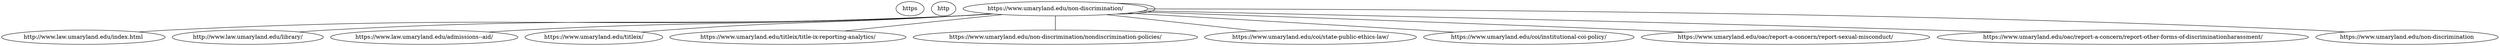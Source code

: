 graph  {
https [child_link="['http://www.law.umaryland.edu/index.html', 'http://www.law.umaryland.edu/library/', 'https://www.law.umaryland.edu/admissions--aid/', 'http://www.law.umaryland.edu/library/', 'https://www.umaryland.edu/titleix/', 'https://www.umaryland.edu/titleix/title-ix-reporting-analytics/', 'https://www.umaryland.edu/non-discrimination/', 'https://www.umaryland.edu/non-discrimination/nondiscrimination-policies/', 'https://www.umaryland.edu/coi/state-public-ethics-law/', 'https://www.umaryland.edu/coi/institutional-coi-policy/', 'https://www.umaryland.edu/oac/report-a-concern/report-sexual-misconduct/', 'https://www.umaryland.edu/oac/report-a-concern/report-other-forms-of-discriminationharassment/', 'https://www.umaryland.edu/non-discrimination']", data="b\"\nBias and Discrimination - Accountability and Compliance\nSkip to navigation\nSkip to content\nmyUMB\nDirectory\nCOVID-19\nEmergency\nThe Elm\nCalendar\nBlackboard\nSURFS\nUMB Shuttle\nUniversity of Maryland, Baltimore\nAbout UMB\nAbout UMB \xc2\xa0 History, highlights, administration, news, fast facts\nOffices\nAccountability and Compliance\nAdministration and Finance\nCenter for Information Technology Services\nCommunications and Public Affairs\nCommunity Engagement\nEquity, Diversity, and Inclusion\nExternal Relations\nGovernment Affairs\nPhilanthropy\nPresident\xe2\x80\x99s Office\nOffice of the Provost\nResearch and Development\nUniversity Counsel\nUniversity Leadership\nPresident\xe2\x80\x99s Office\nAdministrative Officers\nDeans\nBoards of Visitors\nFaculty Senate\nStaff Senate\nUniversity Counsel\nCore Values\nUMB Experts Guide\nUMB: An Age-Friendly University\nUMB CURE Scholars Program\nThe UMB Community Campus\nPresident's Councils and Initiatives\nCenter for Health and Homeland Security\nCommunity Engagement\nCouncil for the Arts & Culture\nInterprofessional Education\nLeaders in Education: Academy of Presidential Scholars\nMiddle States Self-Study\nPresident's Council for Women\nPresident's Symposium and White Paper Project\nUMBrella\nUMB News\nFor the Media\nPolicies and Procedures\nLibrary\nIndex\nStrategic Plan\nSteering Committee Roster\nLogistics Committee Roster\nEmergency\nUMB Police and Public Safety\nSustainability\nPresident's Signature Events\nCommencement 2023\nFounders Week\nUMB Holiday Craft Fair\nUMB Fast Facts\nWelcome to Baltimore\nOther USM Schools\nMPowering the State\nCampus Maps\nMuseums\nAcademics\nAcademics \xc2\xa0 Schools, policies, registration, educational technology\nSchools and Programs\nSchool of Dentistry\nGraduate School\nSchool of Medicine\nSchool of Nursing\nSchool of Pharmacy\nSchool of Social Work\nCarey School of Law\nUMB Program Explorer\nAcademic Calendar\nAcademic Affairs Policies and Procedures\nAcademy of Lifelong Learning\nLibraries\nHealth Sciences and Human Services Library\nThurgood Marshall Law Library\nSURFS\nBlackboard\nAdmissions\nAdmissions \xc2\xa0 Admissions at UMB are managed by individual schools.\nAdmissions by School\nCarey School of Law Admissions\nGraduate School Admissions\nSchool of Dentistry Admissions\nSchool of Medicine Admissions\nSchool of Nursing Admissions\nSchool of Pharmacy Admissions\nSchool of Social Work Admissions\nStudent Financial Services\nTuition and Fees by School\nStudent Insurance\nOffice of the Registrar\nAcademic Calendar\nSURFS\nUniversity Student Financial Assistance\nFinancial Assistance for Prospective Students\nFinancial Assistance for Current Students\nFinancial Assistance for Graduating Students\nMilitary and Veterans\nResearch\nResearch \xc2\xa0 Offices, contracts, investigators, UMB research profile\nUMB Research Profile\nOrganized Research Centers and Institutes\nUMB Institute for Clinical & Translational Research\nServices for Investigators\nSponsored Programs Administration\nSponsored Projects Accounting and Compliance (SPAC)\nKuali Research\nClinical Trials and Corporate Contracts\nCICERO Log-in\nConflict of Interest\nHuman Research Protections\nEnvironmental Health and Safety\nExport Compliance\nEffort Reporting\nResearch Policies and Procedures\nResources for Investigators\nCenter for Innovative Biomedical Resources\nFind Funding\nFile an Invention Disclosure\nGlobal Learning for Health Equity Network\nManage Your Grant\nResearch Policies and Procedures\nUM Research HARBOR\nUMB ICTR\nCACPR\nUMB CARES\nUMB ROAR\nCenter for Violence Prevention\nOffices and Contacts\nOffice of Research and Development\nCenter for Clinical Trials and Corporate Contracts\nSponsored Programs Administration\nTechnology Transfer/UM Ventures\nUM BioPark\nContact Research and Development\nAccountability and Compliance\nServices\nServices \xc2\xa0 For students, faculty, and staff, international and on-campus\nStudent Services\nStudent Health Resources\nStudent Insurance\nEducational Support and Disability Services\nWriting Center\nURecFit and Wellness\nBookstore\nIntercultural Leadership and Engagement\nOne Card\nStudent Development and Leadership\nEducational Technology\nStudent Counseling Center\nUMB Scholars for Recovery\nUMB Student Affairs\nFaculty and Staff Services\nHuman Resource Services\nTravel Services\nStrategic Sourcing and Acquisition Services\nOffice of the Controller\nOffice of the Ombuds\nEmployee Assistance Program (EAP)\nWorkplace Mediation Service\nFaculty Center for Teaching and Learning\nInternational Services\nUMB Travel: Start Here\nGlobal Hub\nInternational Students, Scholars, and Employees\nCenter for Global Engagement\nInternational Travel SOS\nCampus Services\nEmergency\nUMB Police and Public Safety\nParking and Transportation Services\nUMB shuttle\nCommunications and Public Affairs\nCenter for Information Technology Services\nSMC Campus Center Event Services\nEnvironmental Health and Safety\nDonaldson Brown Riverfront Event Center\nAll-Gender Bathrooms\nEnvironmental Services\nInterprofessional Program for Academic Community Engagement\nVisitor Services\nUniversity Life\nUniversity Life \xc2\xa0 Alerts, housing, dining, calendar, libraries, and recreation\nSMC Campus Center\nUMB Student Affairs\nEmergency\nUMB Alerts\nEmergency Reference Guide\nNews\nUMB News\nThe Elm\nCampus Life Weekly with USGA\nThe Elm Calendar\nStudent Organizations\nStarting a New Universitywide Organization\nUniversity Student Government Association\nHousing\nExplore\nVisit\nApply\nDining Options\nLibraries\nHealth Sciences and Human Services Library\nThurgood Marshall Law Library\nMuseums\nRooms Available on Campus\nURecFit and Wellness\nPlanned Closures\nMembership\nFacilities\nFitness\nAquatics\nIntramural Sports\nSafety Education\nAbout URecFit and Wellness\nOne Card\nHow to Get Your One Card\nMy Account\nOne Card Uses\nLost One Card\nOne Card Policies\nPhoto Services\nOne Card Forms\nOne Card FAQs\nOffice Hours and Directions\nGive to UMB\nGive to UMB \xc2\xa0 Sustain excellence and meet UMB's educational needs for today and tomorrow.\nThank You for Your Gift to UMB\nThe University of Maryland, Baltimore (UMB) is excited to share its\xc2\xa0new online giving page.\nWith enhanced searchability, a streamlined checkout process, and new ways to give such as Venmo, PayPal, Apple Pay, and Google Pay in addition to credit card, donors can support UMB quickly and securely.\nDonate\nGive Now\nWhy Give?\nWays to Give\nWhere to Give\nStaying Connected: You and UMB\nThe UMB Foundation\nOffice of Philanthropy\nMaryland Charity Campaign\nUMB HomeAbout UMBOfficesAccountability and ComplianceOAC ServicesBias and Discrimination\nAccountability and Compliance\nOffice PersonnelOAC Services\nTitle IX\nResources and References\nPolicies and Procedures\nTraining\nFrequently Asked Questions\nTitle IX Reporting Analytics\nBias and Discrimination\nNondiscrimination Policies\nReport Analytics\nResearch Integrity Office\nResearch Integrity - RCR\nRCR Training\nResearch Misconduct\nResearch Compliance\nAnimal Welfare Assurance\nOffice Personnel\nPolicies Procedures Guidelines\nForms\nIACUC Review Process\nReporting Animal Concerns\nEmergency Information\nEducation and Training\nIACUC Required Training\nVeterinary Resources\nEnvironmental Health and Safety\nBVAMC Specific Training\nLaboratory Animal Exposure Risk Assessment Program\nCICERO Instructional Videos\nResources and Useful Links\nIACUC Administration\nFrequently Asked Questions\nHuman Research Protections\nCOVID-19 Research Involving Humans\nTaskforces and Committees\nCOVID-19 Clinical Trials\nCOVID-19 Non-Clinical Trials\nBiospecimens Repository\nFAQs\nKey Contacts\nFor Researchers\nConsent Form Templates\nInvestigator Manual\nReferenced Materials\nStudy Conduct\nCT.GOV Information\nGeneral Tools and Links\nRequired Training\nInstructional Videos\nCICERO Instructional Videos\nIRB Process Videos\nHRP Lecture Videos\nInstitutional Review Board (IRB)\nExecutive Committee\nHRP Office\nHRPO Personnel\nPerformance Informatics\nFor Research Participants\nUMB HRP Components\nVeterinary Resources\nCayuse Vivarium Operations\nAnimal Procurement\nImports/Exports\nAnimal Facility Access\nIVIS Access\nABSL-2 Access\nAnimal Husbandry and Facility Procedures\nStandard Operating Procedures and Policies\nVeterinary Care\nProtocol Consultation Request\nTechnical Service Request\nAnimal Use Training\nRodent Wet Labs\nMacaque Safety Training\nPI Managed Satellite Facility Training\nIACUC-Veterinary Training Request\nSafety and Employee Health\nStaff Directory\nVR Employees Only\nRelated Links\nConflict of Interest\nKey Contacts\nState Public Ethics Law\nPHS Regulations\nPHS Training\nInstitutional COI Policy\nCoI FAQs\nSFI Disclosure FAQs\nEducation and Training\nReport a Concern\nReport Suspected Child Abuse or Neglect\nFrequently Asked Questions\nReport Sexual Misconduct\nReport Other Forms of Discrimination/Harassment\nReport Fraud or Other Fiscal Irregularities\nOutreach\nYouthWorks\nYouthWorks Job Order Form\nYouthWorks Mentor Application Form\nTraining\n2019 Ethics Week\n2018 Ethics Week\nProject SEARCH\nOAC Customer Feedback Survey\ncontact\nOffice of Accountability and Compliance\noac@umaryland.edu\n620 W. Lexington St.Fifth FloorBaltimore, MD 21201\nP  410-706-2281\nOffice hours are 8:30 a.m. to 5 p.m., Monday through Friday.\n* The Office of Accountability and Compliance has\xc2\xa0returned to campus after the COVID-19 pandemic and we are ready to respond promptly to phone and email\xc2\xa0inquiries to assist our community.\nBias and Discrimination\nThe University of Maryland, Baltimore (UMB) does not discriminate on the basis of race, color, religion, national origin or ancestry, sex, sexual orientation, gender identity or expression, physical or mental disability, marital status, protected veteran's status, or age in its programs and activities. Specifically, Title IX prohibits discrimination on the basis of sex in UMB's programs and activities. UMB will take steps to eliminate prohibited conduct, prevent its recurrence, and remedy its effects.\xc2\xa0Learn more about UMB's non-discrimination policy.\nFor\xc2\xa0any form of bias or discrimination, including but not limited to sexual violence and harassment, that you experienced or witnessed, report via the Hotline (Can be anonymous), contact the OAC or the Acting Title IX Coordinator.\nHOTLINE\nReport An Incident\nPolicies and Procedures\nAnalytics\nUMB's Title IX Coordinator\nStephanie Suerth, MPA, BS, CCEP\nActing Title IX Coordinator\nUMB Office of Accountability and Compliance (OAC)620 W. Lexington Street, 5th floorBaltimore, MD 21201410-706-2281 (OAC Main Number)410-706-5212 (Direct Line)866-594-5220 (Anonymous Reporting Hotline)\nssuerth@umaryland.edu\nwww.umaryland.edu/oac\nMarc Ware, BS\nDeputy Title IX Coordinator\nUMB Office of Accountability and Compliance (OAC)620 W. Lexington Street, 5th floorBaltimore, MD 21201410-706-2281 (OAC Main Number)410-706-1852 (Direct Line)866-594-5220 (Anonymous Reporting Hotline)\nmware@umaryland.edu\nwww.umaryland.edu/oac\nThe University of Maryland, Baltimore does not discriminate on the basis of race, color, religion, national origin or ancestry, sex, sexual orientation, gender identity or expression, physical or mental disability, marital status, protected veteran's status, or age in its programs and activities. Specifically, University of Maryland, Baltimore does not discriminate on the basis of sex in the operation of its education program in accordance with Title IX and 34 C.F.R. Part 106. University of Maryland, Baltimore\xe2\x80\x99s prohibitions on discrimination extend to its admissions and hiring processes.\xc2\xa0 The UMB Notice of Non-Discrimination can be found at: https://www.umaryland.edu/policies-and-procedures/library/administration/policies/vi-100c.php\nIf you have questions or concerns, please contact the UMB Acting Title IX Coordinator, Stephanie Suerth, or the Director of the Office of Civil Right, U. S. Department of Education, or both.\nThe University of Maryland, Baltimore is the founding campus of the University System of Maryland.  620 W. Lexington St., Baltimore, MD 21201 | 410-706-3100 \xc2\xa9  2021-2022 University of Maryland, Baltimore. All rights reserved.\nback to top\nFacilities Work Request\nIT Help Desk\nJobs\nParking & Transportation\nUMB Housing\nURecFit and Wellness\nThe University of Maryland, Baltimore is the founding campus of the University System of Maryland.\n620 W. Lexington St., Baltimore, MD 21201 | 410-706-3100\n\xc2\xa9 2022-2023 University of Maryland, Baltimore. All rights reserved.\nSite Map\nPrivacy\nWeb Accessibility\nWeb Feedback\nNon-Discrimination\nCore Values\""];
http [child_link="['http://www.law.umaryland.edu/academics/programs--centers/business-law-program/', 'http://www.law.umaryland.edu/academics/programs--centers/environmental-law-program/', 'http://www.law.umaryland.edu/academics/programs--centers/law--health-care-program/', 'http://www.law.umaryland.edu/academics/programs--centers/intellectual-property-law-program/', 'http://www.law.umaryland.edu/academics/programs--centers/international-and-comparative-law-program/', 'https://www.mdtobaccolaws.org', 'http://www.law.umaryland.edu/academics/programs--centers/gibson-banks-center-for-race-and-the-law/', 'http://www.law.umaryland.edu/academics/ms-in-law-program/', 'http://www.law.umaryland.edu/academics/programs--centers/business-law-program/', 'http://www.law.umaryland.edu/academics/programs--centers/environmental-law-program/', 'http://www.law.umaryland.edu/academics/programs--centers/law--health-care-program/', 'http://www.law.umaryland.edu/academics/programs--centers/intellectual-property-law-program/', 'http://www.law.umaryland.edu/academics/programs--centers/international-and-comparative-law-program/', 'https://www.mdtobaccolaws.org', 'http://www.law.umaryland.edu/academics/programs--centers/gibson-banks-center-for-race-and-the-law/', 'http://www.law.umaryland.edu/academics/ms-in-law-program/', 'http://www.law.umaryland.edu/content/articles/name-733211-en.html']", data="b'\nHome\nCurrent StudentsFaculty & StaffAlumni & FriendsEmployersPrograms & CentersBusiness LawCybersecurity & Crisis ManagementDispute ResolutionEnvironmental LawLaw & Health CareIntellectual Property LawInternational & Comparative LawWomen, Leadership & EqualityChac\xc3\xb3n Center for Immigrant JusticeLegal Resource Center for Public Health PolicyCenter for Health & Homeland SecurityGibson-Banks Center for Race and the LawGiveApplyVisitLog InSearchSearchSubmit SearchClose SearchAcademicsAcademicsAcademics\nExplore our degrees, programs, and other academic offerings.Learn More  AcademicsAcademicsJD ProgramLLM ProgramMS in Law ProgramDual-Degree ProgramsAreas of StudyPrograms & CentersClinicsExperiential LearningCertificates & TracksBar PreparationAdvising & SupportAcademic CalendarPolicies & ProceduresClassroom GridCourse CatalogAdmissions & AidAdmissions & AidTuition & Fees\nLearn more about the admissions process, and connect with us.Learn More  Admissions & AidAdmissions ApplyTuition & FeesScholarships & AidDiversity & InclusionFast FactsVisits & EventsContact AdmissionsAdmitted StudentsStudent LifeStudent LifeLife in Baltimore\nFind your place in Charm City and our student community!Learn More  Student LifeStudent LifeLife in BaltimoreHousing & TransportationHealth & WellnessStudent JournalsTrial & Advocacy TeamsStudent OrganizationsPeer AdvisorsCareersCareersCareer Counseling\nPlan your journey and access resources with our career development team.Learn More  CareersCareersCareer CounselingExternshipsAlumni Mentorship Career Fair & Job BoardsFaculty & ResearchFaculty & ResearchLatest in Faculty News\nRead more about the work our faculty are engaging in.Learn More  Faculty & ResearchFaculty & ResearchFaculty NewsProjects & InitiativesMeet Our FacultyPublications & ScholarshipMurray FellowsLibraryLibraryThurgood Marshall Law Library\nAccess library databases and find additional research and publication support.Learn More  LibraryLibraryServicesDatabasesResearch HelpAbout UsNews & EventsNews & EventsBrowse Maryland Carey Law News\nSee the latest stories and find upcoming events.Learn More  News & EventsNews & EventsCurrent StudentsFaculty & StaffAlumni & FriendsEmployersPrograms & CentersBusiness LawCybersecurity & Crisis ManagementDispute ResolutionEnvironmental LawLaw & Health CareIntellectual Property LawInternational & Comparative LawWomen, Leadership & EqualityChac\xc3\xb3n Center for Immigrant JusticeLegal Resource Center for Public Health PolicyCenter for Health & Homeland SecurityGibson-Banks Center for Race and the LawGiveApplyVisitLog InSearchSubmit SearchUniversity of Maryland Francis King Carey School of LawFind your place at Maryland Carey Law Discover your passionThe depth and breadth of our curriculum, including both theoretical and practical courses, will broaden your understanding of the legal profession and help you discover what types of law you find most interesting.AREAS OF STUDYPrepare for your futureBeyond your coursework, you will have access to important skill building, networking, and career development opportunities that pave the way for you to secure employment upon graduation. CAREERSMaryland Carey Law Degree ProgramsJD ProgramLLM ProgramMS in Law ProgramDual-Degree ProgramsUpcoming Events     7Nov                                        Charting Your Legal Career: Discover Certificate & Track Programs                                 12:00 PM                                                          Learn about the benefits of our certificate and track programs.                                 8Nov                                        IP Enforcement: What You Need to Know                                 12:00 PM                                                          Learn about the DOJ\'s role and priorities when enforcing intellectual property rights.                                 9Nov                                        Career Exploration Fair                                 3:00 PM                                                          CDO presents the 15th Annual Career Exploration Fair                                  View All EventsFaculty ExpertiseMaryland Carey Law is home to faculty who publish, teach, and work at the leading edge of the academy and the profession.VIEW PUBLICATIONSFeatured PublicationRace and National Security (Oxford University Press, 2023) edited by Professor Matiangai SirleafRace and National Security is a groundbreaking volume, which serves as a catalyst for remembering, exposing, and reconceiving the role of race in national security.By the numbers10Specialty ProgramsMaryland Carey Law offers opportunities in a variety of disciplines including health law, dispute resolution, environmental law, business law, cybersecurity and crisis management, intellectual property, international and comparative law, and women, leadership, and equality. Explore specialty programs & centersMaryland Carey Law\'s Clinical Law Program is one of the region\'s largest public interest law firms.Make a difference in Baltimore and beyondAs a student attorney, you will work alongside faculty members on real-life cases and gain a combination of theoretical study and practical experience that will prepare you to hit the ground running in your legal career.About the ClinicsIn the Gender, Prison, and Trauma Clinic, student attorneys meet regularly with professors to discuss case theory, case strategy, and the individual and systemic issues raised by their clients and cases.CommunityThe deep bonds I formed throughout my time in law school have lasted all these years later and I am grateful to have this incredible network of support on both a personal and a professional level. Shara Boonshaft \'02Assistant Dean for Development & Alumni Relations\nUniversity of Maryland Francis King Carey School of LawMaryland Carey Law NewsClinical Law Program wraps 50th celebration with conference on the next 50 LLSA honors alums Anya Marino, Erick Marquina at IMPACTO Award celebration Professor Matiangai Sirleaf investigates race and national security in new book  BROWSE ALL STORIESSpotlightCELEBRATING 50 YEARSThe Clinical Law Program at Maryland Carey Law celebrates 50 years of providing access to justice for the people of Maryland.Learn More about \"CELEBRATING 50 YEARS\"SMALL CITY,BIG DREAMSLocated in the country\xe2\x80\x99s 2nd largest legal marketExternships and opportunities in private practice, government, non-profits, and NGOsMany diverse, exciting neighborhoods for you to call homeLIFE IN BALTIMORE Get in touch.APPLYGIVEAboutContact UsABA Required DisclosuresLog InUMB HomeUMB Shuttle UMB HotlineFacebookTwitterYoutubeInstagramLinkedIn\xc2\xa9 University of Maryland Francis King Carey School of Law500 W. Baltimore Street, Baltimore, MD 21201-1786 All rights reserved.PrivacyAccessibilityAll Policies'"];
http [child_link="['http://www.law.umaryland.edu/academics/programs--centers/business-law-program/', 'http://www.law.umaryland.edu/academics/programs--centers/environmental-law-program/', 'http://www.law.umaryland.edu/academics/programs--centers/law--health-care-program/', 'http://www.law.umaryland.edu/academics/programs--centers/intellectual-property-law-program/', 'http://www.law.umaryland.edu/academics/programs--centers/international-and-comparative-law-program/', 'https://www.mdtobaccolaws.org', 'http://www.law.umaryland.edu/academics/programs--centers/gibson-banks-center-for-race-and-the-law/', 'http://www.law.umaryland.edu/academics/ms-in-law-program/', 'http://www.law.umaryland.edu/academics/programs--centers/business-law-program/', 'http://www.law.umaryland.edu/academics/programs--centers/environmental-law-program/', 'http://www.law.umaryland.edu/academics/programs--centers/law--health-care-program/', 'http://www.law.umaryland.edu/academics/programs--centers/intellectual-property-law-program/', 'http://www.law.umaryland.edu/academics/programs--centers/international-and-comparative-law-program/', 'https://www.mdtobaccolaws.org', 'http://www.law.umaryland.edu/academics/programs--centers/gibson-banks-center-for-race-and-the-law/', 'http://catalog.umd.edu/F/?func=file&file_name=find-b&local_base=ml']", data="b'\nLibrary\nCurrent StudentsFaculty & StaffAlumni & FriendsEmployersPrograms & CentersBusiness LawCybersecurity & Crisis ManagementDispute ResolutionEnvironmental LawLaw & Health CareIntellectual Property LawInternational & Comparative LawWomen, Leadership & EqualityChac\xc3\xb3n Center for Immigrant JusticeLegal Resource Center for Public Health PolicyCenter for Health & Homeland SecurityGibson-Banks Center for Race and the LawGiveApplyVisitLog InSearchSearchSubmit SearchClose SearchAcademicsAcademicsAcademics\nExplore our degrees, programs, and other academic offerings.Learn More  AcademicsAcademicsJD ProgramLLM ProgramMS in Law ProgramDual-Degree ProgramsAreas of StudyPrograms & CentersClinicsExperiential LearningCertificates & TracksBar PreparationAdvising & SupportAcademic CalendarPolicies & ProceduresClassroom GridCourse CatalogAdmissions & AidAdmissions & AidTuition & Fees\nLearn more about the admissions process, and connect with us.Learn More  Admissions & AidAdmissions ApplyTuition & FeesScholarships & AidDiversity & InclusionFast FactsVisits & EventsContact AdmissionsAdmitted StudentsStudent LifeStudent LifeLife in Baltimore\nFind your place in Charm City and our student community!Learn More  Student LifeStudent LifeLife in BaltimoreHousing & TransportationHealth & WellnessStudent JournalsTrial & Advocacy TeamsStudent OrganizationsPeer AdvisorsCareersCareersCareer Counseling\nPlan your journey and access resources with our career development team.Learn More  CareersCareersCareer CounselingExternshipsAlumni Mentorship Career Fair & Job BoardsFaculty & ResearchFaculty & ResearchLatest in Faculty News\nRead more about the work our faculty are engaging in.Learn More  Faculty & ResearchFaculty & ResearchFaculty NewsProjects & InitiativesMeet Our FacultyPublications & ScholarshipMurray FellowsLibraryLibraryThurgood Marshall Law Library\nAccess library databases and find additional research and publication support.Learn More  LibraryLibraryServicesDatabasesResearch HelpAbout UsNews & EventsNews & EventsBrowse Maryland Carey Law News\nSee the latest stories and find upcoming events.Learn More  News & EventsNews & EventsCurrent StudentsFaculty & StaffAlumni & FriendsEmployersPrograms & CentersBusiness LawCybersecurity & Crisis ManagementDispute ResolutionEnvironmental LawLaw & Health CareIntellectual Property LawInternational & Comparative LawWomen, Leadership & EqualityChac\xc3\xb3n Center for Immigrant JusticeLegal Resource Center for Public Health PolicyCenter for Health & Homeland SecurityGibson-Banks Center for Race and the LawGiveApplyVisitLog InSearchSubmit Search\nHomeLibrary\nThurgood Marshall Law LibraryIn this Section:LibraryServicesDatabasesResearch HelpAbout UsQuick LinksResearch GuidesContact InformationLibrary NewsFAQsChat with a LibrarianOnline Journals\nLibrary Catalog and Collections\nKeyword\nTitle\nAuthor\nSearch articles, books, journals & more\nSearch\nAdvanced search\nOther CatalogsWorldCatLaw Library Catalog (USM Version)USM CatalogMy Library AccountStudent ResourcesGroup Study RoomCourse ReadingILLExam ArchiveFaculty ResourcesResearchPublicationInstructionVisiting the LibraryAlumni ServicesMembers of the PublicLibrary PoliciesHoursFOLLOW THE THURGOOD MARSHALL LAW LIBRARY\nFacebook\xc2\xa0-\xc2\xa0Twitter\xc2\xa0-\xc2\xa0InstagramAboutContact UsABA Required DisclosuresLog InUMB HomeUMB Shuttle UMB HotlineFacebookTwitterYoutubeInstagramLinkedIn\xc2\xa9 University of Maryland Francis King Carey School of Law500 W. Baltimore Street, Baltimore, MD 21201-1786 All rights reserved.PrivacyAccessibilityAll Policies'"];
https [child_link="['https://www.law.umaryland.edu/academics/programs--centers/business-law-program/', 'https://www.law.umaryland.edu/academics/programs--centers/environmental-law-program/', 'https://www.law.umaryland.edu/academics/programs--centers/law--health-care-program/', 'https://www.law.umaryland.edu/academics/programs--centers/intellectual-property-law-program/', 'https://www.law.umaryland.edu/academics/programs--centers/international-and-comparative-law-program/', 'https://www.mdtobaccolaws.org', 'https://www.law.umaryland.edu/academics/programs--centers/gibson-banks-center-for-race-and-the-law/', 'https://www.law.umaryland.edu/academics/ms-in-law-program/', 'https://www.law.umaryland.edu/academics/programs--centers/business-law-program/', 'https://www.law.umaryland.edu/academics/programs--centers/environmental-law-program/', 'https://www.law.umaryland.edu/academics/programs--centers/law--health-care-program/', 'https://www.law.umaryland.edu/academics/programs--centers/intellectual-property-law-program/', 'https://www.law.umaryland.edu/academics/programs--centers/international-and-comparative-law-program/', 'https://www.mdtobaccolaws.org', 'https://www.law.umaryland.edu/academics/programs--centers/gibson-banks-center-for-race-and-the-law/']", data="b\"\nAdmissions & Aid\nCurrent StudentsFaculty & StaffAlumni & FriendsEmployersPrograms & CentersBusiness LawCybersecurity & Crisis ManagementDispute ResolutionEnvironmental LawLaw & Health CareIntellectual Property LawInternational & Comparative LawWomen, Leadership & EqualityChac\xc3\xb3n Center for Immigrant JusticeLegal Resource Center for Public Health PolicyCenter for Health & Homeland SecurityGibson-Banks Center for Race and the LawGiveApplyVisitLog InSearchSearchSubmit SearchClose SearchAcademicsAcademicsAcademics\nExplore our degrees, programs, and other academic offerings.Learn More  AcademicsAcademicsJD ProgramLLM ProgramMS in Law ProgramDual-Degree ProgramsAreas of StudyPrograms & CentersClinicsExperiential LearningCertificates & TracksBar PreparationAdvising & SupportAcademic CalendarPolicies & ProceduresClassroom GridCourse CatalogAdmissions & AidAdmissions & AidTuition & Fees\nLearn more about the admissions process, and connect with us.Learn More  Admissions & AidAdmissions ApplyTuition & FeesScholarships & AidDiversity & InclusionFast FactsVisits & EventsContact AdmissionsAdmitted StudentsStudent LifeStudent LifeLife in Baltimore\nFind your place in Charm City and our student community!Learn More  Student LifeStudent LifeLife in BaltimoreHousing & TransportationHealth & WellnessStudent JournalsTrial & Advocacy TeamsStudent OrganizationsPeer AdvisorsCareersCareersCareer Counseling\nPlan your journey and access resources with our career development team.Learn More  CareersCareersCareer CounselingExternshipsAlumni Mentorship Career Fair & Job BoardsFaculty & ResearchFaculty & ResearchLatest in Faculty News\nRead more about the work our faculty are engaging in.Learn More  Faculty & ResearchFaculty & ResearchFaculty NewsProjects & InitiativesMeet Our FacultyPublications & ScholarshipMurray FellowsLibraryLibraryThurgood Marshall Law Library\nAccess library databases and find additional research and publication support.Learn More  LibraryLibraryServicesDatabasesResearch HelpAbout UsNews & EventsNews & EventsBrowse Maryland Carey Law News\nSee the latest stories and find upcoming events.Learn More  News & EventsNews & EventsCurrent StudentsFaculty & StaffAlumni & FriendsEmployersPrograms & CentersBusiness LawCybersecurity & Crisis ManagementDispute ResolutionEnvironmental LawLaw & Health CareIntellectual Property LawInternational & Comparative LawWomen, Leadership & EqualityChac\xc3\xb3n Center for Immigrant JusticeLegal Resource Center for Public Health PolicyCenter for Health & Homeland SecurityGibson-Banks Center for Race and the LawGiveApplyVisitLog InSearchSubmit Search\nHomeAdmissions & Aid\nAdmissions & Aid\nHome\nAcademicsAdmissions & Aid\nAdmissions\nApply\nTuition & Fees\nScholarships & Aid\nDiversity & Inclusion\nFast Facts\nVisits & Events\nContact Admissions\nAdmitted Students\nStudent LifeCareersFaculty & ResearchLibraryNews & EventsCurrent StudentsFaculty & StaffAlumni & FriendsEmployersLog InAboutContact UsABA Required DisclosuresPrivacyAll PoliciesSearchAdmitted\nRegardless of which degree you are pursuing, our admissions team is here to guide you through the application process and answer any questions you may have along the way. You do not have to decide on an emphasis or specialization when applying. If you need assistance at any point on your journey, please don't hesitate to reach out.\xc2\xa0Contact UsApplySubmit your application for one of our degree programs.Start Your Application Tuition and Fees\nUnderstand the tuition and fees associated with each degree program.Learn moreScholarships and AidScholarships, loans, and other financial aid options are available to help you pay for your degree.Learn moreDiversity, Equity, and InclusionWe are committed to increasing diversity, equity, and inclusion in law school and the legal profession.Learn moreLearn more about usVisits and EventsFast FactsVirtual TourResources for Admitted StudentsAdmitted JD and LLM StudentsLearn MoreAdmitted MS in Law StudentsLearn MoreStudent AmbassadorsLearn MoreEnglish Language Competency ExamsBecause facility with written and spoken English is necessary in order to successfully participate in our academic experience, applicants for whom English is a second language or not their primary language must take the Test of English as a Foreign Language (TOEFL) or the International English Language Testing System (IELTS). English Proficiency is proven by an official\xc2\xa0TOEFL\xc2\xa0score of at least 600 paper-based or 90 internet-based, an official\xc2\xa0IELTS\xc2\xa0score of at least 7, previous attendance at a U.S. institution, or proof that English is the applicant\xe2\x80\x99s native language.\xc2\xa0Request that scores be sent directly to the law school.\xc2\xa0Note: TOEFL and IELTS scores are valid for two years.Contact UsIf you have any questions about applying to Maryland Carey Law, please contact the Office of Admissions.admissions@law.umaryland.edu(410) 706-3492    AboutContact UsABA Required DisclosuresLog InUMB HomeUMB Shuttle UMB HotlineFacebookTwitterYoutubeInstagramLinkedIn\xc2\xa9 University of Maryland Francis King Carey School of Law500 W. Baltimore Street, Baltimore, MD 21201-1786 All rights reserved.PrivacyAccessibilityAll Policies\""];
https [child_link="['http://www.law.umaryland.edu/index.html', 'http://www.law.umaryland.edu/library/', 'https://www.law.umaryland.edu/admissions--aid/', 'http://www.law.umaryland.edu/library/', 'https://www.umaryland.edu/titleix/', 'https://www.umaryland.edu/titleix/title-ix-reporting-analytics/', 'https://www.umaryland.edu/non-discrimination/', 'https://www.umaryland.edu/non-discrimination/nondiscrimination-policies/', 'https://www.umaryland.edu/coi/state-public-ethics-law/', 'https://www.umaryland.edu/coi/institutional-coi-policy/', 'https://www.umaryland.edu/oac/report-a-concern/report-sexual-misconduct/', 'https://www.umaryland.edu/oac/report-a-concern/report-other-forms-of-discriminationharassment/', 'https://www.umaryland.edu/titleix/tix-coord-4-12-2022.php', 'https://www.umaryland.edu/titleix/updates-to-tix-regs-8-14-2020.php', 'https://www.umaryland.edu/titleix/cao-letter-on-new-tix-regs.php', 'https://www.umaryland.edu/titleix/policies-and-procedures/', 'https://www.umaryland.edu/non-discrimination']", data="b'\nTitle IX - Accountability and Compliance\nSkip to navigation\nSkip to content\nmyUMB\nDirectory\nCOVID-19\nEmergency\nThe Elm\nCalendar\nBlackboard\nSURFS\nUMB Shuttle\nUniversity of Maryland, Baltimore\nAbout UMB\nAbout UMB \xc2\xa0 History, highlights, administration, news, fast facts\nOffices\nAccountability and Compliance\nAdministration and Finance\nCenter for Information Technology Services\nCommunications and Public Affairs\nCommunity Engagement\nEquity, Diversity, and Inclusion\nExternal Relations\nGovernment Affairs\nPhilanthropy\nPresident\xe2\x80\x99s Office\nOffice of the Provost\nResearch and Development\nUniversity Counsel\nUniversity Leadership\nPresident\xe2\x80\x99s Office\nAdministrative Officers\nDeans\nBoards of Visitors\nFaculty Senate\nStaff Senate\nUniversity Counsel\nCore Values\nUMB Experts Guide\nUMB: An Age-Friendly University\nUMB CURE Scholars Program\nThe UMB Community Campus\nPresident\'s Councils and Initiatives\nCenter for Health and Homeland Security\nCommunity Engagement\nCouncil for the Arts & Culture\nInterprofessional Education\nLeaders in Education: Academy of Presidential Scholars\nMiddle States Self-Study\nPresident\'s Council for Women\nPresident\'s Symposium and White Paper Project\nUMBrella\nUMB News\nFor the Media\nPolicies and Procedures\nLibrary\nIndex\nStrategic Plan\nSteering Committee Roster\nLogistics Committee Roster\nEmergency\nUMB Police and Public Safety\nSustainability\nPresident\'s Signature Events\nCommencement 2023\nFounders Week\nUMB Holiday Craft Fair\nUMB Fast Facts\nWelcome to Baltimore\nOther USM Schools\nMPowering the State\nCampus Maps\nMuseums\nAcademics\nAcademics \xc2\xa0 Schools, policies, registration, educational technology\nSchools and Programs\nSchool of Dentistry\nGraduate School\nSchool of Medicine\nSchool of Nursing\nSchool of Pharmacy\nSchool of Social Work\nCarey School of Law\nUMB Program Explorer\nAcademic Calendar\nAcademic Affairs Policies and Procedures\nAcademy of Lifelong Learning\nLibraries\nHealth Sciences and Human Services Library\nThurgood Marshall Law Library\nSURFS\nBlackboard\nAdmissions\nAdmissions \xc2\xa0 Admissions at UMB are managed by individual schools.\nAdmissions by School\nCarey School of Law Admissions\nGraduate School Admissions\nSchool of Dentistry Admissions\nSchool of Medicine Admissions\nSchool of Nursing Admissions\nSchool of Pharmacy Admissions\nSchool of Social Work Admissions\nStudent Financial Services\nTuition and Fees by School\nStudent Insurance\nOffice of the Registrar\nAcademic Calendar\nSURFS\nUniversity Student Financial Assistance\nFinancial Assistance for Prospective Students\nFinancial Assistance for Current Students\nFinancial Assistance for Graduating Students\nMilitary and Veterans\nResearch\nResearch \xc2\xa0 Offices, contracts, investigators, UMB research profile\nUMB Research Profile\nOrganized Research Centers and Institutes\nUMB Institute for Clinical & Translational Research\nServices for Investigators\nSponsored Programs Administration\nSponsored Projects Accounting and Compliance (SPAC)\nKuali Research\nClinical Trials and Corporate Contracts\nCICERO Log-in\nConflict of Interest\nHuman Research Protections\nEnvironmental Health and Safety\nExport Compliance\nEffort Reporting\nResearch Policies and Procedures\nResources for Investigators\nCenter for Innovative Biomedical Resources\nFind Funding\nFile an Invention Disclosure\nGlobal Learning for Health Equity Network\nManage Your Grant\nResearch Policies and Procedures\nUM Research HARBOR\nUMB ICTR\nCACPR\nUMB CARES\nUMB ROAR\nCenter for Violence Prevention\nOffices and Contacts\nOffice of Research and Development\nCenter for Clinical Trials and Corporate Contracts\nSponsored Programs Administration\nTechnology Transfer/UM Ventures\nUM BioPark\nContact Research and Development\nAccountability and Compliance\nServices\nServices \xc2\xa0 For students, faculty, and staff, international and on-campus\nStudent Services\nStudent Health Resources\nStudent Insurance\nEducational Support and Disability Services\nWriting Center\nURecFit and Wellness\nBookstore\nIntercultural Leadership and Engagement\nOne Card\nStudent Development and Leadership\nEducational Technology\nStudent Counseling Center\nUMB Scholars for Recovery\nUMB Student Affairs\nFaculty and Staff Services\nHuman Resource Services\nTravel Services\nStrategic Sourcing and Acquisition Services\nOffice of the Controller\nOffice of the Ombuds\nEmployee Assistance Program (EAP)\nWorkplace Mediation Service\nFaculty Center for Teaching and Learning\nInternational Services\nUMB Travel: Start Here\nGlobal Hub\nInternational Students, Scholars, and Employees\nCenter for Global Engagement\nInternational Travel SOS\nCampus Services\nEmergency\nUMB Police and Public Safety\nParking and Transportation Services\nUMB shuttle\nCommunications and Public Affairs\nCenter for Information Technology Services\nSMC Campus Center Event Services\nEnvironmental Health and Safety\nDonaldson Brown Riverfront Event Center\nAll-Gender Bathrooms\nEnvironmental Services\nInterprofessional Program for Academic Community Engagement\nVisitor Services\nUniversity Life\nUniversity Life \xc2\xa0 Alerts, housing, dining, calendar, libraries, and recreation\nSMC Campus Center\nUMB Student Affairs\nEmergency\nUMB Alerts\nEmergency Reference Guide\nNews\nUMB News\nThe Elm\nCampus Life Weekly with USGA\nThe Elm Calendar\nStudent Organizations\nStarting a New Universitywide Organization\nUniversity Student Government Association\nHousing\nExplore\nVisit\nApply\nDining Options\nLibraries\nHealth Sciences and Human Services Library\nThurgood Marshall Law Library\nMuseums\nRooms Available on Campus\nURecFit and Wellness\nPlanned Closures\nMembership\nFacilities\nFitness\nAquatics\nIntramural Sports\nSafety Education\nAbout URecFit and Wellness\nOne Card\nHow to Get Your One Card\nMy Account\nOne Card Uses\nLost One Card\nOne Card Policies\nPhoto Services\nOne Card Forms\nOne Card FAQs\nOffice Hours and Directions\nGive to UMB\nGive to UMB \xc2\xa0 Sustain excellence and meet UMB\'s educational needs for today and tomorrow.\nThank You for Your Gift to UMB\nThe University of Maryland, Baltimore (UMB) is excited to share its\xc2\xa0new online giving page.\nWith enhanced searchability, a streamlined checkout process, and new ways to give such as Venmo, PayPal, Apple Pay, and Google Pay in addition to credit card, donors can support UMB quickly and securely.\nDonate\nGive Now\nWhy Give?\nWays to Give\nWhere to Give\nStaying Connected: You and UMB\nThe UMB Foundation\nOffice of Philanthropy\nMaryland Charity Campaign\nUMB HomeAbout UMBOfficesAccountability and ComplianceOAC ServicesTitle IX\nAccountability and Compliance\nOffice PersonnelOAC Services\nTitle IX\nResources and References\nPolicies and Procedures\nTraining\nFrequently Asked Questions\nTitle IX Reporting Analytics\nBias and Discrimination\nNondiscrimination Policies\nReport Analytics\nResearch Integrity Office\nResearch Integrity - RCR\nRCR Training\nResearch Misconduct\nResearch Compliance\nAnimal Welfare Assurance\nOffice Personnel\nPolicies Procedures Guidelines\nForms\nIACUC Review Process\nReporting Animal Concerns\nEmergency Information\nEducation and Training\nIACUC Required Training\nVeterinary Resources\nEnvironmental Health and Safety\nBVAMC Specific Training\nLaboratory Animal Exposure Risk Assessment Program\nCICERO Instructional Videos\nResources and Useful Links\nIACUC Administration\nFrequently Asked Questions\nHuman Research Protections\nCOVID-19 Research Involving Humans\nTaskforces and Committees\nCOVID-19 Clinical Trials\nCOVID-19 Non-Clinical Trials\nBiospecimens Repository\nFAQs\nKey Contacts\nFor Researchers\nConsent Form Templates\nInvestigator Manual\nReferenced Materials\nStudy Conduct\nCT.GOV Information\nGeneral Tools and Links\nRequired Training\nInstructional Videos\nCICERO Instructional Videos\nIRB Process Videos\nHRP Lecture Videos\nInstitutional Review Board (IRB)\nExecutive Committee\nHRP Office\nHRPO Personnel\nPerformance Informatics\nFor Research Participants\nUMB HRP Components\nVeterinary Resources\nCayuse Vivarium Operations\nAnimal Procurement\nImports/Exports\nAnimal Facility Access\nIVIS Access\nABSL-2 Access\nAnimal Husbandry and Facility Procedures\nStandard Operating Procedures and Policies\nVeterinary Care\nProtocol Consultation Request\nTechnical Service Request\nAnimal Use Training\nRodent Wet Labs\nMacaque Safety Training\nPI Managed Satellite Facility Training\nIACUC-Veterinary Training Request\nSafety and Employee Health\nStaff Directory\nVR Employees Only\nRelated Links\nConflict of Interest\nKey Contacts\nState Public Ethics Law\nPHS Regulations\nPHS Training\nInstitutional COI Policy\nCoI FAQs\nSFI Disclosure FAQs\nEducation and Training\nReport a Concern\nReport Suspected Child Abuse or Neglect\nFrequently Asked Questions\nReport Sexual Misconduct\nReport Other Forms of Discrimination/Harassment\nReport Fraud or Other Fiscal Irregularities\nOutreach\nYouthWorks\nYouthWorks Job Order Form\nYouthWorks Mentor Application Form\nTraining\n2019 Ethics Week\n2018 Ethics Week\nProject SEARCH\nOAC Customer Feedback Survey\ncontact\nOffice of Accountability and Compliance\noac@umaryland.edu\n620 W. Lexington St.Fifth FloorBaltimore, MD 21201\nP  410-706-2281\nOffice hours are 8:30 a.m. to 5 p.m., Monday through Friday.\n* The Office of Accountability and Compliance has\xc2\xa0returned to campus after the COVID-19 pandemic and we are ready to respond promptly to phone and email\xc2\xa0inquiries to assist our community.\nTitle IX\n\xe2\x80\x9cNo person in the United States shall, on the basis of sex, be excluded from participation in, be denied the benefits of, or be subjected to discrimination under any educational program or activity receiving Federal financial assistance.\xe2\x80\x9d\nThe University of Maryland, Baltimore holds Respect and Integrity, Well-Being and Sustainability, Equity and Justice, and Innovation and Discovery as our shared core values. Sexual misconduct is destructive and contradicts our core values.\nThrough our commitment to Respect and Integrity, as a community, we are expected to treat everyone with dignity and civility. An inclusive environment strengthens UMB. The UMB community is called, in providing for our community\xe2\x80\x99s Well-Being and Sustainability, to promote a culture that does not tolerate sexual misconduct and seeks to prevent the harm\nsexual misconduct causes our community. UMB calls upon members of our community to demonstrate their commitment to Equity and Justice, reporting sexual misconduct they experience, observe, or suspect. UMB is committed responding promptly and equitably to reported sexual misconduct.\nOur core values call upon all members of the UMB community to be curious and to find new ways to respond to challenges through Innovation and Discovery, learning and applying the letter and the spirit of UMB\xe2\x80\x99s policies related to sexual misconduct.\nHOTLINE\nReport an Incident\nPolicies and Procedures\nEducation and Training\nResources and References\nAnalytics\nFAQs\nUMB\xe2\x80\x99s Title IX Coordinator\nStephanie Suerth, MPA, BS, CCEP\nActing Title IX Coordinator,\xc2\xa0Director410-706-5212\xc2\xa0 \xc2\xa0\xc2\xa0ssuerth@umaryland.edu\nMarc Ware, BS\nDeputy Title IX Coordinator410-706-1852\xc2\xa0 \xc2\xa0 mware@umaryland.edu\nAnnouncements\nAnnouncement - Appointing Acting Title IX Coordinator\nApril 12th, 2022 - University of Maryland, Baltimore is pleased to announced Stephanie Suerth, MPA, BS,\nCCEP has been appointed Acting Title IX Coordinator.\nUpdated - Resource Guide for Students on Sexual Misconduct\xc2\xa0\xe2\x96\xbe\nDecember 2020 - UMB\'s Resource Guide for Students on Sexual Misconduct has been updated and posted to the Title IX Resources and References page.\nThis resource contains information and definitions from UMB\xe2\x80\x99s policies and procedures related to sexual misconduct, as well as information about on-campus and off-campus resources available to UMB students. This brochure also includes risk reduction information, general information and recommendations about what to do in the immediate aftermath of a sexual assault, and UMB\xe2\x80\x99s procedures for responding to sexual misconduct.\nFound here:\xc2\xa0Resources and References\nCAO Letter - Updates to Title IX Regulations\nAugust 14th, 2020 - A letter from Dr. Susan Buskirk, the University\'s Chief Accountability Officer concerning the updates to Title IX regulations, effective today.\nThe Department of Education has issued new regulations regarding Title IX \xc2\xa0\xe2\x96\xbe\nThe Department of Education has issued new regulations regarding Title IX that go into effect on August 14, 2020.\nA Summary of the Major Provisions of the Title IX Final Rules can be found on the Office for Civil Rights, Department of Education, website at\xc2\xa0https://www2.ed.gov/about/offices/list/ocr/docs/titleix-summary.pdf.\nLetter Regarding Updates to Title IX Regulations\nMay 13, 2020 - A letter from Dr. Susan Buskirk, the University\'s Chief Accountability Officer concerning the updates to Title IX regulations going into effect on August 14, 2020.\nMANDATORY Equal Access Training Courses for UMB Employees, Students, and Affiliates\xc2\xa0\xe2\x96\xbe\nThe University of Maryland, Baltimore (UMB) has partnered with Student Success to provide the \xe2\x80\x9cNot Anymore\xe2\x80\x9d Primary Prevention Program. \"Not Anymore\" is an interactive online program designed to educate about the prevention of sexual assault, dating\xc2\xa0or domestic violence, and stalking.\nUMB equal access training is required for all UMB employees, students, and affiliates! Access the appropriate link at www.umaryland.edu/titleix/training.\nUMB President Perman\'s Aug, 2018 Letter to the Community\xc2\xa0\xe2\x96\xbe\nRead UMB President Perman\'s\xc2\xa0Aug, 2018 Letter to the Community\xc2\xa0President Letter.\nStatement Regarding Anti-Harassment Policies\xc2\xa0\xe2\x96\xbe\nA message from Dr. Roger J. Ward, the University\'s Chief Accountability Officer\nDear Students, Faculty, and Staff,\nSexual discrimination (which includes sexual harassment and sexual violence) is a destructive practice that goes against the values of the University of Maryland, Baltimore, and is not tolerated in any form. Sexual harassment violates basic human rights as well as state and federal laws. It is the policy of the University to try to prevent and eliminate sexual harassment within our community.\nThe University is committed to conducting a prompt and equitable investigation into all reports of sexual harassment. I encourage any student who believes they have been subjected to sexual harassment to report all allegations to the Title IX Coordinator through the Office of Accountability and Compliance.\nIn addition, every student, faculty member, staff member, and administrator is required to become aware of and to support the\xc2\xa0University\xe2\x80\x99s non-discrimination policies,\xc2\xa0and to work together to prevent sexual harassment.\nAny student found to have engaged in sexual harassment will be promptly disciplined; such discipline may include, if circumstances warrant, suspension or expulsion.\xc2\xa0 Any University faculty or staff found to have engaged in sexual harassment will be promptly disciplined, and such discipline may include, if circumstances warrant, termination of employment.\nShould you have a report of sexual harassment involving a student, any comments or questions about\xc2\xa0University policies \xc2\xa0regarding students, or want more information about identifying and preventing sexual misconduct against students, please contact either the University\xe2\x80\x99s Title IX Coordinator or the Deputy Title IX Coordinator (Students) in the Office of Accountability and Compliance at 410-706-2281.\nAs a UMB faculty or staff employee, if you have questions regarding the policies, prevention, and reporting process, please contact either the University\xe2\x80\x99s Title IX Coordinator or the Deputy Title IX Coordinator (Personnel) in the Office of Accountability and Compliance at 410-706-2281.\nThank you for helping to make our campus a harassment-free environment.\nRoger J. Ward, EdD, JD, MPA Chief Accountability Officer  Office of Accountability and Compliance Lexington Building, 620 W. Lexington St., 5th Floor Baltimore, MD 21201 Phone:\xc2\xa0 410-706-2281 rward@umaryland.edu\n(Issued Sept. 19, 2013; last revised Aug. 4, 2016)\nThe University of Maryland, Baltimore does not discriminate on the basis of race, color, religion, national origin or ancestry, sex, sexual orientation, gender identity or expression, physical or mental disability, marital status, protected veteran\'s status, or age in its programs and activities. Specifically, University of Maryland, Baltimore does not discriminate on the basis of sex in the operation of its education program in accordance with Title IX and 34 C.F.R. Part 106. University of Maryland, Baltimore\xe2\x80\x99s prohibitions on discrimination extend to its admissions and hiring processes.\xc2\xa0 The UMB Notice of Non-Discrimination can be found at: https://www.umaryland.edu/policies-and-procedures/library/administration/policies/vi-100c.php\nIf you have questions or concerns, please contact the UMB Acting Title IX Coordinator, Stephanie Suerth, or the Director of the Office of Civil Right, U. S. Department of Education, or both.\nThe University of Maryland, Baltimore is the founding campus of the University System of Maryland.  620 W. Lexington St., Baltimore, MD 21201 | 410-706-3100 \xc2\xa9  2021-2022 University of Maryland, Baltimore. All rights reserved.\nback to top\nFacilities Work Request\nIT Help Desk\nJobs\nParking & Transportation\nUMB Housing\nURecFit and Wellness\nThe University of Maryland, Baltimore is the founding campus of the University System of Maryland.\n620 W. Lexington St., Baltimore, MD 21201 | 410-706-3100\n\xc2\xa9 2022-2023 University of Maryland, Baltimore. All rights reserved.\nSite Map\nPrivacy\nWeb Accessibility\nWeb Feedback\nNon-Discrimination\nCore Values'"];
https [child_link="['http://www.law.umaryland.edu/index.html', 'http://www.law.umaryland.edu/library/', 'https://www.law.umaryland.edu/admissions--aid/', 'http://www.law.umaryland.edu/library/', 'https://www.umaryland.edu/titleix/', 'https://www.umaryland.edu/titleix/', 'https://www.umaryland.edu/titleix/title-ix-reporting-analytics/', 'https://www.umaryland.edu/non-discrimination/', 'https://www.umaryland.edu/non-discrimination/nondiscrimination-policies/', 'https://www.umaryland.edu/coi/state-public-ethics-law/', 'https://www.umaryland.edu/coi/institutional-coi-policy/', 'https://www.umaryland.edu/oac/report-a-concern/report-sexual-misconduct/', 'https://www.umaryland.edu/oac/report-a-concern/report-other-forms-of-discriminationharassment/', 'http://www.umaryland.edu/policies-and-procedures/library/administration/policies/vi-160a.php', 'https://www.umaryland.edu/non-discrimination']", data="b\"\nTitle IX Reporting Analytics - Accountability and Compliance\nSkip to navigation\nSkip to content\nmyUMB\nDirectory\nCOVID-19\nEmergency\nThe Elm\nCalendar\nBlackboard\nSURFS\nUMB Shuttle\nUniversity of Maryland, Baltimore\nAbout UMB\nAbout UMB \xc2\xa0 History, highlights, administration, news, fast facts\nOffices\nAccountability and Compliance\nAdministration and Finance\nCenter for Information Technology Services\nCommunications and Public Affairs\nCommunity Engagement\nEquity, Diversity, and Inclusion\nExternal Relations\nGovernment Affairs\nPhilanthropy\nPresident\xe2\x80\x99s Office\nOffice of the Provost\nResearch and Development\nUniversity Counsel\nUniversity Leadership\nPresident\xe2\x80\x99s Office\nAdministrative Officers\nDeans\nBoards of Visitors\nFaculty Senate\nStaff Senate\nUniversity Counsel\nCore Values\nUMB Experts Guide\nUMB: An Age-Friendly University\nUMB CURE Scholars Program\nThe UMB Community Campus\nPresident's Councils and Initiatives\nCenter for Health and Homeland Security\nCommunity Engagement\nCouncil for the Arts & Culture\nInterprofessional Education\nLeaders in Education: Academy of Presidential Scholars\nMiddle States Self-Study\nPresident's Council for Women\nPresident's Symposium and White Paper Project\nUMBrella\nUMB News\nFor the Media\nPolicies and Procedures\nLibrary\nIndex\nStrategic Plan\nSteering Committee Roster\nLogistics Committee Roster\nEmergency\nUMB Police and Public Safety\nSustainability\nPresident's Signature Events\nCommencement 2023\nFounders Week\nUMB Holiday Craft Fair\nUMB Fast Facts\nWelcome to Baltimore\nOther USM Schools\nMPowering the State\nCampus Maps\nMuseums\nAcademics\nAcademics \xc2\xa0 Schools, policies, registration, educational technology\nSchools and Programs\nSchool of Dentistry\nGraduate School\nSchool of Medicine\nSchool of Nursing\nSchool of Pharmacy\nSchool of Social Work\nCarey School of Law\nUMB Program Explorer\nAcademic Calendar\nAcademic Affairs Policies and Procedures\nAcademy of Lifelong Learning\nLibraries\nHealth Sciences and Human Services Library\nThurgood Marshall Law Library\nSURFS\nBlackboard\nAdmissions\nAdmissions \xc2\xa0 Admissions at UMB are managed by individual schools.\nAdmissions by School\nCarey School of Law Admissions\nGraduate School Admissions\nSchool of Dentistry Admissions\nSchool of Medicine Admissions\nSchool of Nursing Admissions\nSchool of Pharmacy Admissions\nSchool of Social Work Admissions\nStudent Financial Services\nTuition and Fees by School\nStudent Insurance\nOffice of the Registrar\nAcademic Calendar\nSURFS\nUniversity Student Financial Assistance\nFinancial Assistance for Prospective Students\nFinancial Assistance for Current Students\nFinancial Assistance for Graduating Students\nMilitary and Veterans\nResearch\nResearch \xc2\xa0 Offices, contracts, investigators, UMB research profile\nUMB Research Profile\nOrganized Research Centers and Institutes\nUMB Institute for Clinical & Translational Research\nServices for Investigators\nSponsored Programs Administration\nSponsored Projects Accounting and Compliance (SPAC)\nKuali Research\nClinical Trials and Corporate Contracts\nCICERO Log-in\nConflict of Interest\nHuman Research Protections\nEnvironmental Health and Safety\nExport Compliance\nEffort Reporting\nResearch Policies and Procedures\nResources for Investigators\nCenter for Innovative Biomedical Resources\nFind Funding\nFile an Invention Disclosure\nGlobal Learning for Health Equity Network\nManage Your Grant\nResearch Policies and Procedures\nUM Research HARBOR\nUMB ICTR\nCACPR\nUMB CARES\nUMB ROAR\nCenter for Violence Prevention\nOffices and Contacts\nOffice of Research and Development\nCenter for Clinical Trials and Corporate Contracts\nSponsored Programs Administration\nTechnology Transfer/UM Ventures\nUM BioPark\nContact Research and Development\nAccountability and Compliance\nServices\nServices \xc2\xa0 For students, faculty, and staff, international and on-campus\nStudent Services\nStudent Health Resources\nStudent Insurance\nEducational Support and Disability Services\nWriting Center\nURecFit and Wellness\nBookstore\nIntercultural Leadership and Engagement\nOne Card\nStudent Development and Leadership\nEducational Technology\nStudent Counseling Center\nUMB Scholars for Recovery\nUMB Student Affairs\nFaculty and Staff Services\nHuman Resource Services\nTravel Services\nStrategic Sourcing and Acquisition Services\nOffice of the Controller\nOffice of the Ombuds\nEmployee Assistance Program (EAP)\nWorkplace Mediation Service\nFaculty Center for Teaching and Learning\nInternational Services\nUMB Travel: Start Here\nGlobal Hub\nInternational Students, Scholars, and Employees\nCenter for Global Engagement\nInternational Travel SOS\nCampus Services\nEmergency\nUMB Police and Public Safety\nParking and Transportation Services\nUMB shuttle\nCommunications and Public Affairs\nCenter for Information Technology Services\nSMC Campus Center Event Services\nEnvironmental Health and Safety\nDonaldson Brown Riverfront Event Center\nAll-Gender Bathrooms\nEnvironmental Services\nInterprofessional Program for Academic Community Engagement\nVisitor Services\nUniversity Life\nUniversity Life \xc2\xa0 Alerts, housing, dining, calendar, libraries, and recreation\nSMC Campus Center\nUMB Student Affairs\nEmergency\nUMB Alerts\nEmergency Reference Guide\nNews\nUMB News\nThe Elm\nCampus Life Weekly with USGA\nThe Elm Calendar\nStudent Organizations\nStarting a New Universitywide Organization\nUniversity Student Government Association\nHousing\nExplore\nVisit\nApply\nDining Options\nLibraries\nHealth Sciences and Human Services Library\nThurgood Marshall Law Library\nMuseums\nRooms Available on Campus\nURecFit and Wellness\nPlanned Closures\nMembership\nFacilities\nFitness\nAquatics\nIntramural Sports\nSafety Education\nAbout URecFit and Wellness\nOne Card\nHow to Get Your One Card\nMy Account\nOne Card Uses\nLost One Card\nOne Card Policies\nPhoto Services\nOne Card Forms\nOne Card FAQs\nOffice Hours and Directions\nGive to UMB\nGive to UMB \xc2\xa0 Sustain excellence and meet UMB's educational needs for today and tomorrow.\nThank You for Your Gift to UMB\nThe University of Maryland, Baltimore (UMB) is excited to share its\xc2\xa0new online giving page.\nWith enhanced searchability, a streamlined checkout process, and new ways to give such as Venmo, PayPal, Apple Pay, and Google Pay in addition to credit card, donors can support UMB quickly and securely.\nDonate\nGive Now\nWhy Give?\nWays to Give\nWhere to Give\nStaying Connected: You and UMB\nThe UMB Foundation\nOffice of Philanthropy\nMaryland Charity Campaign\nUMB HomeAbout UMBOfficesAccountability and ComplianceOAC ServicesTitle IXTitle IX Reporting Analytics\nAccountability and Compliance\nOffice PersonnelOAC Services\nTitle IX\nResources and References\nPolicies and Procedures\nTraining\nFrequently Asked Questions\nTitle IX Reporting Analytics\nBias and Discrimination\nNondiscrimination Policies\nReport Analytics\nResearch Integrity Office\nResearch Integrity - RCR\nRCR Training\nResearch Misconduct\nResearch Compliance\nAnimal Welfare Assurance\nOffice Personnel\nPolicies Procedures Guidelines\nForms\nIACUC Review Process\nReporting Animal Concerns\nEmergency Information\nEducation and Training\nIACUC Required Training\nVeterinary Resources\nEnvironmental Health and Safety\nBVAMC Specific Training\nLaboratory Animal Exposure Risk Assessment Program\nCICERO Instructional Videos\nResources and Useful Links\nIACUC Administration\nFrequently Asked Questions\nHuman Research Protections\nCOVID-19 Research Involving Humans\nTaskforces and Committees\nCOVID-19 Clinical Trials\nCOVID-19 Non-Clinical Trials\nBiospecimens Repository\nFAQs\nKey Contacts\nFor Researchers\nConsent Form Templates\nInvestigator Manual\nReferenced Materials\nStudy Conduct\nCT.GOV Information\nGeneral Tools and Links\nRequired Training\nInstructional Videos\nCICERO Instructional Videos\nIRB Process Videos\nHRP Lecture Videos\nInstitutional Review Board (IRB)\nExecutive Committee\nHRP Office\nHRPO Personnel\nPerformance Informatics\nFor Research Participants\nUMB HRP Components\nVeterinary Resources\nCayuse Vivarium Operations\nAnimal Procurement\nImports/Exports\nAnimal Facility Access\nIVIS Access\nABSL-2 Access\nAnimal Husbandry and Facility Procedures\nStandard Operating Procedures and Policies\nVeterinary Care\nProtocol Consultation Request\nTechnical Service Request\nAnimal Use Training\nRodent Wet Labs\nMacaque Safety Training\nPI Managed Satellite Facility Training\nIACUC-Veterinary Training Request\nSafety and Employee Health\nStaff Directory\nVR Employees Only\nRelated Links\nConflict of Interest\nKey Contacts\nState Public Ethics Law\nPHS Regulations\nPHS Training\nInstitutional COI Policy\nCoI FAQs\nSFI Disclosure FAQs\nEducation and Training\nReport a Concern\nReport Suspected Child Abuse or Neglect\nFrequently Asked Questions\nReport Sexual Misconduct\nReport Other Forms of Discrimination/Harassment\nReport Fraud or Other Fiscal Irregularities\nOutreach\nYouthWorks\nYouthWorks Job Order Form\nYouthWorks Mentor Application Form\nTraining\n2019 Ethics Week\n2018 Ethics Week\nProject SEARCH\nOAC Customer Feedback Survey\ncontact\nOffice of Accountability and Compliance\noac@umaryland.edu\n620 W. Lexington St.Fifth FloorBaltimore, MD 21201\nP  410-706-2281\nOffice hours are 8:30 a.m. to 5 p.m., Monday through Friday.\n* The Office of Accountability and Compliance has\xc2\xa0returned to campus after the COVID-19 pandemic and we are ready to respond promptly to phone and email\xc2\xa0inquiries to assist our community.\nTitle IX Reporting Analytics\nIn the spirit of UMB's core values, the Office of Accountability and Compliance embraces transparency and provides data on Title IX (Sexual Misconduct, Harassment, and Violence) reporting.\nDefinitions\nDefinitions of 'Type of Misconduct':\nSee VI-1.60(A) UMB Policy Prohibiting Sexual Misconduct and Sex and Gender-Based Discrimination\nDefinitions of 'Outcomes':\nSubstantiated\xc2\xa0-\xc2\xa0means supported by proof or\xc2\xa0evidence.\nInformal Resolution - voluntary, structured interaction between or on behalf of involved parties to\xc2\xa0resolve\xc2\xa0or address concerns at the earliest stage possible. The\xc2\xa0informal resolution\xc2\xa0process is intended to be flexible while also providing for a full range of possible outcomes.\nUnsubstantiated - not supported by proof or evidence.\nInsufficient Information - report is lacking in quantity or quality of the information needed for conducting appropriate follow-up.\nReferred - allegation did not fall under the definition of Sexual Misconduct but reflected unbecoming behavior, directed to appropriate entity or office for follow-up.\nTitle IX Supportive Services Only - alleged sexual misconduct that occurred at a location that is not controlled by UMB, the implicated party is outside UMB's control, or the impacted party declined to proceed with a formal complaint. UMB offers/provides supportive services to the impacted party.\nNon-UMB issue - no parties involved are affiliated with UMB and the incident occurred at a location outside UMB's control. Incident was mis-reported to UMB.\nThe University of Maryland, Baltimore is the founding campus of the University System of Maryland.  620 W. Lexington St., Baltimore, MD 21201 | 410-706-3100 \xc2\xa9  2021-2022 University of Maryland, Baltimore. All rights reserved.\nback to top\nFacilities Work Request\nIT Help Desk\nJobs\nParking & Transportation\nUMB Housing\nURecFit and Wellness\nThe University of Maryland, Baltimore is the founding campus of the University System of Maryland.\n620 W. Lexington St., Baltimore, MD 21201 | 410-706-3100\n\xc2\xa9 2022-2023 University of Maryland, Baltimore. All rights reserved.\nSite Map\nPrivacy\nWeb Accessibility\nWeb Feedback\nNon-Discrimination\nCore Values\""];
https [child_link="['http://www.law.umaryland.edu/index.html', 'http://www.law.umaryland.edu/library/', 'https://www.law.umaryland.edu/admissions--aid/', 'http://www.law.umaryland.edu/library/', 'https://www.umaryland.edu/non-discrimination/', 'https://www.umaryland.edu/titleix/', 'https://www.umaryland.edu/titleix/title-ix-reporting-analytics/', 'https://www.umaryland.edu/non-discrimination/', 'https://www.umaryland.edu/non-discrimination/nondiscrimination-policies/', 'https://www.umaryland.edu/coi/state-public-ethics-law/', 'https://www.umaryland.edu/coi/institutional-coi-policy/', 'https://www.umaryland.edu/oac/report-a-concern/report-sexual-misconduct/', 'https://www.umaryland.edu/oac/report-a-concern/report-other-forms-of-discriminationharassment/', 'https://www.umaryland.edu/policies-and-procedures/library/administration/policies/vi-100c.php', 'https://www.umaryland.edu/policies-and-procedures/library/administration/policies/vi-100a.php', 'https://www.umaryland.edu/policies-and-procedures/library/administration/policies/vi-100b.php', 'https://www.umaryland.edu/policies-and-procedures/library/administration/policies/vi-100d.php', 'https://www.umaryland.edu/policies-and-procedures/library/administration/policies/vi-100e.php', 'https://www.umaryland.edu/policies-and-procedures/library/public-safety/policies/xi-300a.php', 'https://www.umaryland.edu/titleix/policies-and-procedures/', 'https://www.umaryland.edu/non-discrimination']", data="b\"\nNondiscrimination Policies - Accountability and Compliance\nSkip to navigation\nSkip to content\nmyUMB\nDirectory\nCOVID-19\nEmergency\nThe Elm\nCalendar\nBlackboard\nSURFS\nUMB Shuttle\nUniversity of Maryland, Baltimore\nAbout UMB\nAbout UMB \xc2\xa0 History, highlights, administration, news, fast facts\nOffices\nAccountability and Compliance\nAdministration and Finance\nCenter for Information Technology Services\nCommunications and Public Affairs\nCommunity Engagement\nEquity, Diversity, and Inclusion\nExternal Relations\nGovernment Affairs\nPhilanthropy\nPresident\xe2\x80\x99s Office\nOffice of the Provost\nResearch and Development\nUniversity Counsel\nUniversity Leadership\nPresident\xe2\x80\x99s Office\nAdministrative Officers\nDeans\nBoards of Visitors\nFaculty Senate\nStaff Senate\nUniversity Counsel\nCore Values\nUMB Experts Guide\nUMB: An Age-Friendly University\nUMB CURE Scholars Program\nThe UMB Community Campus\nPresident's Councils and Initiatives\nCenter for Health and Homeland Security\nCommunity Engagement\nCouncil for the Arts & Culture\nInterprofessional Education\nLeaders in Education: Academy of Presidential Scholars\nMiddle States Self-Study\nPresident's Council for Women\nPresident's Symposium and White Paper Project\nUMBrella\nUMB News\nFor the Media\nPolicies and Procedures\nLibrary\nIndex\nStrategic Plan\nSteering Committee Roster\nLogistics Committee Roster\nEmergency\nUMB Police and Public Safety\nSustainability\nPresident's Signature Events\nCommencement 2023\nFounders Week\nUMB Holiday Craft Fair\nUMB Fast Facts\nWelcome to Baltimore\nOther USM Schools\nMPowering the State\nCampus Maps\nMuseums\nAcademics\nAcademics \xc2\xa0 Schools, policies, registration, educational technology\nSchools and Programs\nSchool of Dentistry\nGraduate School\nSchool of Medicine\nSchool of Nursing\nSchool of Pharmacy\nSchool of Social Work\nCarey School of Law\nUMB Program Explorer\nAcademic Calendar\nAcademic Affairs Policies and Procedures\nAcademy of Lifelong Learning\nLibraries\nHealth Sciences and Human Services Library\nThurgood Marshall Law Library\nSURFS\nBlackboard\nAdmissions\nAdmissions \xc2\xa0 Admissions at UMB are managed by individual schools.\nAdmissions by School\nCarey School of Law Admissions\nGraduate School Admissions\nSchool of Dentistry Admissions\nSchool of Medicine Admissions\nSchool of Nursing Admissions\nSchool of Pharmacy Admissions\nSchool of Social Work Admissions\nStudent Financial Services\nTuition and Fees by School\nStudent Insurance\nOffice of the Registrar\nAcademic Calendar\nSURFS\nUniversity Student Financial Assistance\nFinancial Assistance for Prospective Students\nFinancial Assistance for Current Students\nFinancial Assistance for Graduating Students\nMilitary and Veterans\nResearch\nResearch \xc2\xa0 Offices, contracts, investigators, UMB research profile\nUMB Research Profile\nOrganized Research Centers and Institutes\nUMB Institute for Clinical & Translational Research\nServices for Investigators\nSponsored Programs Administration\nSponsored Projects Accounting and Compliance (SPAC)\nKuali Research\nClinical Trials and Corporate Contracts\nCICERO Log-in\nConflict of Interest\nHuman Research Protections\nEnvironmental Health and Safety\nExport Compliance\nEffort Reporting\nResearch Policies and Procedures\nResources for Investigators\nCenter for Innovative Biomedical Resources\nFind Funding\nFile an Invention Disclosure\nGlobal Learning for Health Equity Network\nManage Your Grant\nResearch Policies and Procedures\nUM Research HARBOR\nUMB ICTR\nCACPR\nUMB CARES\nUMB ROAR\nCenter for Violence Prevention\nOffices and Contacts\nOffice of Research and Development\nCenter for Clinical Trials and Corporate Contracts\nSponsored Programs Administration\nTechnology Transfer/UM Ventures\nUM BioPark\nContact Research and Development\nAccountability and Compliance\nServices\nServices \xc2\xa0 For students, faculty, and staff, international and on-campus\nStudent Services\nStudent Health Resources\nStudent Insurance\nEducational Support and Disability Services\nWriting Center\nURecFit and Wellness\nBookstore\nIntercultural Leadership and Engagement\nOne Card\nStudent Development and Leadership\nEducational Technology\nStudent Counseling Center\nUMB Scholars for Recovery\nUMB Student Affairs\nFaculty and Staff Services\nHuman Resource Services\nTravel Services\nStrategic Sourcing and Acquisition Services\nOffice of the Controller\nOffice of the Ombuds\nEmployee Assistance Program (EAP)\nWorkplace Mediation Service\nFaculty Center for Teaching and Learning\nInternational Services\nUMB Travel: Start Here\nGlobal Hub\nInternational Students, Scholars, and Employees\nCenter for Global Engagement\nInternational Travel SOS\nCampus Services\nEmergency\nUMB Police and Public Safety\nParking and Transportation Services\nUMB shuttle\nCommunications and Public Affairs\nCenter for Information Technology Services\nSMC Campus Center Event Services\nEnvironmental Health and Safety\nDonaldson Brown Riverfront Event Center\nAll-Gender Bathrooms\nEnvironmental Services\nInterprofessional Program for Academic Community Engagement\nVisitor Services\nUniversity Life\nUniversity Life \xc2\xa0 Alerts, housing, dining, calendar, libraries, and recreation\nSMC Campus Center\nUMB Student Affairs\nEmergency\nUMB Alerts\nEmergency Reference Guide\nNews\nUMB News\nThe Elm\nCampus Life Weekly with USGA\nThe Elm Calendar\nStudent Organizations\nStarting a New Universitywide Organization\nUniversity Student Government Association\nHousing\nExplore\nVisit\nApply\nDining Options\nLibraries\nHealth Sciences and Human Services Library\nThurgood Marshall Law Library\nMuseums\nRooms Available on Campus\nURecFit and Wellness\nPlanned Closures\nMembership\nFacilities\nFitness\nAquatics\nIntramural Sports\nSafety Education\nAbout URecFit and Wellness\nOne Card\nHow to Get Your One Card\nMy Account\nOne Card Uses\nLost One Card\nOne Card Policies\nPhoto Services\nOne Card Forms\nOne Card FAQs\nOffice Hours and Directions\nGive to UMB\nGive to UMB \xc2\xa0 Sustain excellence and meet UMB's educational needs for today and tomorrow.\nThank You for Your Gift to UMB\nThe University of Maryland, Baltimore (UMB) is excited to share its\xc2\xa0new online giving page.\nWith enhanced searchability, a streamlined checkout process, and new ways to give such as Venmo, PayPal, Apple Pay, and Google Pay in addition to credit card, donors can support UMB quickly and securely.\nDonate\nGive Now\nWhy Give?\nWays to Give\nWhere to Give\nStaying Connected: You and UMB\nThe UMB Foundation\nOffice of Philanthropy\nMaryland Charity Campaign\nUMB HomeAbout UMBOfficesAccountability and ComplianceOAC ServicesBias and DiscriminationNondiscrimination Policies\nAccountability and Compliance\nOffice PersonnelOAC Services\nTitle IX\nResources and References\nPolicies and Procedures\nTraining\nFrequently Asked Questions\nTitle IX Reporting Analytics\nBias and Discrimination\nNondiscrimination Policies\nReport Analytics\nResearch Integrity Office\nResearch Integrity - RCR\nRCR Training\nResearch Misconduct\nResearch Compliance\nAnimal Welfare Assurance\nOffice Personnel\nPolicies Procedures Guidelines\nForms\nIACUC Review Process\nReporting Animal Concerns\nEmergency Information\nEducation and Training\nIACUC Required Training\nVeterinary Resources\nEnvironmental Health and Safety\nBVAMC Specific Training\nLaboratory Animal Exposure Risk Assessment Program\nCICERO Instructional Videos\nResources and Useful Links\nIACUC Administration\nFrequently Asked Questions\nHuman Research Protections\nCOVID-19 Research Involving Humans\nTaskforces and Committees\nCOVID-19 Clinical Trials\nCOVID-19 Non-Clinical Trials\nBiospecimens Repository\nFAQs\nKey Contacts\nFor Researchers\nConsent Form Templates\nInvestigator Manual\nReferenced Materials\nStudy Conduct\nCT.GOV Information\nGeneral Tools and Links\nRequired Training\nInstructional Videos\nCICERO Instructional Videos\nIRB Process Videos\nHRP Lecture Videos\nInstitutional Review Board (IRB)\nExecutive Committee\nHRP Office\nHRPO Personnel\nPerformance Informatics\nFor Research Participants\nUMB HRP Components\nVeterinary Resources\nCayuse Vivarium Operations\nAnimal Procurement\nImports/Exports\nAnimal Facility Access\nIVIS Access\nABSL-2 Access\nAnimal Husbandry and Facility Procedures\nStandard Operating Procedures and Policies\nVeterinary Care\nProtocol Consultation Request\nTechnical Service Request\nAnimal Use Training\nRodent Wet Labs\nMacaque Safety Training\nPI Managed Satellite Facility Training\nIACUC-Veterinary Training Request\nSafety and Employee Health\nStaff Directory\nVR Employees Only\nRelated Links\nConflict of Interest\nKey Contacts\nState Public Ethics Law\nPHS Regulations\nPHS Training\nInstitutional COI Policy\nCoI FAQs\nSFI Disclosure FAQs\nEducation and Training\nReport a Concern\nReport Suspected Child Abuse or Neglect\nFrequently Asked Questions\nReport Sexual Misconduct\nReport Other Forms of Discrimination/Harassment\nReport Fraud or Other Fiscal Irregularities\nOutreach\nYouthWorks\nYouthWorks Job Order Form\nYouthWorks Mentor Application Form\nTraining\n2019 Ethics Week\n2018 Ethics Week\nProject SEARCH\nOAC Customer Feedback Survey\ncontact\nOffice of Accountability and Compliance\noac@umaryland.edu\n620 W. Lexington St.Fifth FloorBaltimore, MD 21201\nP  410-706-2281\nOffice hours are 8:30 a.m. to 5 p.m., Monday through Friday.\n* The Office of Accountability and Compliance has\xc2\xa0returned to campus after the COVID-19 pandemic and we are ready to respond promptly to phone and email\xc2\xa0inquiries to assist our community.\nNondiscrimination Policies\nThe University of Maryland, Baltimore is committed to fostering an environment in which its students, faculty, and staff are free from sexual harassment and violence or illegal discriminatory practices. These behaviors impede learning and positive working conditions and, therefore, are not tolerated. The policies and procedures outlined below have been developed to ensure the safety and well-being of all members of the University community.\nUMB Notice of Non-Discrimination\xc2\xa0[VI-1.00(C)]\nUMB Policy on Affirmative Action and Equal Opportunity [VI-1.00(A)]\nUMB ADA Policy on Employment\xc2\xa0[VI-1.00(B)]\nStandard Operating Procedures for Resolution of Employee Complaints Alleging Discrimination\xc2\xa0[VI-1.00(D)]\nProcedures for Resolution of Complaints Alleging Discrimination\xc2\xa0[VI-1.00(E)]\nUMB Behavioral Evaluation and Threat Assessment Policy\xc2\xa0[XI-3.00(A)]\nTitle IX Related Policies and Procedures\nDisability Services\nThe University of Maryland, Baltimore is the founding campus of the University System of Maryland.  620 W. Lexington St., Baltimore, MD 21201 | 410-706-3100 \xc2\xa9  2021-2022 University of Maryland, Baltimore. All rights reserved.\nback to top\nFacilities Work Request\nIT Help Desk\nJobs\nParking & Transportation\nUMB Housing\nURecFit and Wellness\nThe University of Maryland, Baltimore is the founding campus of the University System of Maryland.\n620 W. Lexington St., Baltimore, MD 21201 | 410-706-3100\n\xc2\xa9 2022-2023 University of Maryland, Baltimore. All rights reserved.\nSite Map\nPrivacy\nWeb Accessibility\nWeb Feedback\nNon-Discrimination\nCore Values\""];
https [child_link="['http://www.law.umaryland.edu/index.html', 'http://www.law.umaryland.edu/library/', 'https://www.law.umaryland.edu/admissions--aid/', 'http://www.law.umaryland.edu/library/', 'https://www.umaryland.edu/coi/state-public-ethics-law/', 'https://www.umaryland.edu/coi/institutional-coi-policy/', 'https://www.umaryland.edu/policies-and-procedures/library/academic-affairs/policies/iii-111a.php', 'https://www.umaryland.edu/non-discrimination']", data="b\"\nState Public Ethics Law - Conflict of Interest\nSkip to navigation\nSkip to content\nmyUMB\nDirectory\nCOVID-19\nEmergency\nThe Elm\nCalendar\nBlackboard\nSURFS\nUMB Shuttle\nUniversity of Maryland, Baltimore\nAbout UMB\nAbout UMB \xc2\xa0 History, highlights, administration, news, fast facts\nOffices\nAccountability and Compliance\nAdministration and Finance\nCenter for Information Technology Services\nCommunications and Public Affairs\nCommunity Engagement\nEquity, Diversity, and Inclusion\nExternal Relations\nGovernment Affairs\nPhilanthropy\nPresident\xe2\x80\x99s Office\nOffice of the Provost\nResearch and Development\nUniversity Counsel\nUniversity Leadership\nPresident\xe2\x80\x99s Office\nAdministrative Officers\nDeans\nBoards of Visitors\nFaculty Senate\nStaff Senate\nUniversity Counsel\nCore Values\nUMB Experts Guide\nUMB: An Age-Friendly University\nUMB CURE Scholars Program\nThe UMB Community Campus\nPresident's Councils and Initiatives\nCenter for Health and Homeland Security\nCommunity Engagement\nCouncil for the Arts & Culture\nInterprofessional Education\nLeaders in Education: Academy of Presidential Scholars\nMiddle States Self-Study\nPresident's Council for Women\nPresident's Symposium and White Paper Project\nUMBrella\nUMB News\nFor the Media\nPolicies and Procedures\nLibrary\nIndex\nStrategic Plan\nSteering Committee Roster\nLogistics Committee Roster\nEmergency\nUMB Police and Public Safety\nSustainability\nPresident's Signature Events\nCommencement 2023\nFounders Week\nUMB Holiday Craft Fair\nUMB Fast Facts\nWelcome to Baltimore\nOther USM Schools\nMPowering the State\nCampus Maps\nMuseums\nAcademics\nAcademics \xc2\xa0 Schools, policies, registration, educational technology\nSchools and Programs\nSchool of Dentistry\nGraduate School\nSchool of Medicine\nSchool of Nursing\nSchool of Pharmacy\nSchool of Social Work\nCarey School of Law\nUMB Program Explorer\nAcademic Calendar\nAcademic Affairs Policies and Procedures\nAcademy of Lifelong Learning\nLibraries\nHealth Sciences and Human Services Library\nThurgood Marshall Law Library\nSURFS\nBlackboard\nAdmissions\nAdmissions \xc2\xa0 Admissions at UMB are managed by individual schools.\nAdmissions by School\nCarey School of Law Admissions\nGraduate School Admissions\nSchool of Dentistry Admissions\nSchool of Medicine Admissions\nSchool of Nursing Admissions\nSchool of Pharmacy Admissions\nSchool of Social Work Admissions\nStudent Financial Services\nTuition and Fees by School\nStudent Insurance\nOffice of the Registrar\nAcademic Calendar\nSURFS\nUniversity Student Financial Assistance\nFinancial Assistance for Prospective Students\nFinancial Assistance for Current Students\nFinancial Assistance for Graduating Students\nMilitary and Veterans\nResearch\nResearch \xc2\xa0 Offices, contracts, investigators, UMB research profile\nUMB Research Profile\nOrganized Research Centers and Institutes\nUMB Institute for Clinical & Translational Research\nServices for Investigators\nSponsored Programs Administration\nSponsored Projects Accounting and Compliance (SPAC)\nKuali Research\nClinical Trials and Corporate Contracts\nCICERO Log-in\nConflict of Interest\nHuman Research Protections\nEnvironmental Health and Safety\nExport Compliance\nEffort Reporting\nResearch Policies and Procedures\nResources for Investigators\nCenter for Innovative Biomedical Resources\nFind Funding\nFile an Invention Disclosure\nGlobal Learning for Health Equity Network\nManage Your Grant\nResearch Policies and Procedures\nUM Research HARBOR\nUMB ICTR\nCACPR\nUMB CARES\nUMB ROAR\nCenter for Violence Prevention\nOffices and Contacts\nOffice of Research and Development\nCenter for Clinical Trials and Corporate Contracts\nSponsored Programs Administration\nTechnology Transfer/UM Ventures\nUM BioPark\nContact Research and Development\nAccountability and Compliance\nServices\nServices \xc2\xa0 For students, faculty, and staff, international and on-campus\nStudent Services\nStudent Health Resources\nStudent Insurance\nEducational Support and Disability Services\nWriting Center\nURecFit and Wellness\nBookstore\nIntercultural Leadership and Engagement\nOne Card\nStudent Development and Leadership\nEducational Technology\nStudent Counseling Center\nUMB Scholars for Recovery\nUMB Student Affairs\nFaculty and Staff Services\nHuman Resource Services\nTravel Services\nStrategic Sourcing and Acquisition Services\nOffice of the Controller\nOffice of the Ombuds\nEmployee Assistance Program (EAP)\nWorkplace Mediation Service\nFaculty Center for Teaching and Learning\nInternational Services\nUMB Travel: Start Here\nGlobal Hub\nInternational Students, Scholars, and Employees\nCenter for Global Engagement\nInternational Travel SOS\nCampus Services\nEmergency\nUMB Police and Public Safety\nParking and Transportation Services\nUMB shuttle\nCommunications and Public Affairs\nCenter for Information Technology Services\nSMC Campus Center Event Services\nEnvironmental Health and Safety\nDonaldson Brown Riverfront Event Center\nAll-Gender Bathrooms\nEnvironmental Services\nInterprofessional Program for Academic Community Engagement\nVisitor Services\nUniversity Life\nUniversity Life \xc2\xa0 Alerts, housing, dining, calendar, libraries, and recreation\nSMC Campus Center\nUMB Student Affairs\nEmergency\nUMB Alerts\nEmergency Reference Guide\nNews\nUMB News\nThe Elm\nCampus Life Weekly with USGA\nThe Elm Calendar\nStudent Organizations\nStarting a New Universitywide Organization\nUniversity Student Government Association\nHousing\nExplore\nVisit\nApply\nDining Options\nLibraries\nHealth Sciences and Human Services Library\nThurgood Marshall Law Library\nMuseums\nRooms Available on Campus\nURecFit and Wellness\nPlanned Closures\nMembership\nFacilities\nFitness\nAquatics\nIntramural Sports\nSafety Education\nAbout URecFit and Wellness\nOne Card\nHow to Get Your One Card\nMy Account\nOne Card Uses\nLost One Card\nOne Card Policies\nPhoto Services\nOne Card Forms\nOne Card FAQs\nOffice Hours and Directions\nGive to UMB\nGive to UMB \xc2\xa0 Sustain excellence and meet UMB's educational needs for today and tomorrow.\nThank You for Your Gift to UMB\nThe University of Maryland, Baltimore (UMB) is excited to share its\xc2\xa0new online giving page.\nWith enhanced searchability, a streamlined checkout process, and new ways to give such as Venmo, PayPal, Apple Pay, and Google Pay in addition to credit card, donors can support UMB quickly and securely.\nDonate\nGive Now\nWhy Give?\nWays to Give\nWhere to Give\nStaying Connected: You and UMB\nThe UMB Foundation\nOffice of Philanthropy\nMaryland Charity Campaign\nUMB HomeAbout UMBOfficesAccountability and ComplianceOAC ServicesConflict of InterestState Public Ethics Law\nConflict of Interest\nKey ContactsState Public Ethics LawPHS RegulationsPHS TrainingInstitutional COI PolicyCoI FAQsSFI Disclosure FAQs\nCOI Quick Links\nSFI Disclosure Form\nCOI Exemption Request - Standard form\nCoI Exemption Request  - EZ Form\nUMB HOTLINE\ncontact\nConflict of Interest Office\ndisclosure@umaryland.edu\n620 W. Lexington St.Fifth FloorBaltimore, MD 21201\nP  410-706-1851\nOffice hours are 8:00 a.m. to 4:30 p.m., Monday through Friday.\nState Public Ethics Law\nUniversity employees also are state employees, and as such, in addition to University System of Maryland (USM) and UMB CoI policies in research and development, the State of Maryland\xe2\x80\x99s Public Ethics Law governing conflict of interest applies. Faculty and staff are encouraged to inquire, through the Conflict of Interest Officer, whether specific relationships fall under the law and require exemption under these procedures in order to be lawful relationships. This includes a financial relationship with an entity that also is sponsoring your research at UMB.\nRelated policy:\xc2\xa0Procedures Implementing Board of Regents Policy on Conflicts of Interest in Research or Development\nCOI MATTERS UNDER THE STATE ETHICS LAW\xc2\xa0\xe2\x96\xbe\nSecondary Employment and Participation restrictions:\nRelationship with an entity doing business with UMB, even if you are not involved in that business agreement.\nRelationship with an entity doing business with UMB, in which you are involved, for example serving as a consultant for a company that is also sponsoring a research agreement in which you are participating.\nInclusion of your spouse or other family member on a research grant on which you are the principal investigator.\nDisclosure of any such relationship to the UMB CoI Office is required, and a CoI Exemption from the President is required to maintain any such relationship while an employee of UMB.\n\xe2\x80\x9cRelationship\xe2\x80\x9d includes any:\xc2\xa0\xc2\xa0\xc2\xa0\xc2\xa0 (i) interest;\xc2\xa0\xc2\xa0\xc2\xa0\xc2\xa0 (ii) service;\xc2\xa0\xc2\xa0\xc2\xa0\xc2\xa0 (iii) employment;\xc2\xa0\xc2\xa0\xc2\xa0\xc2\xa0 (iv) gift; or\xc2\xa0\xc2\xa0\xc2\xa0\xc2\xa0 (v) other benefit or relationship.\nETHICS LAW PROVISIONS\xc2\xa0\xe2\x96\xbe\nThe following are some ethics law provisions that apply to you as a UMB employee.\n5\xe2\x80\x93501.\xc2\xa0 Restrictions on participation.\n(a) Except as otherwise provided in subsection (c) of this section, an official or employee may not participate in a matter if:\n(1) the official or employee or a qualifying relative of the official or employee has an interest in the matter and the official or employee knows of the interest; or\n(2) any of the following is a party to the matter:\n(i) a business entity in which the official or employee has a direct financial interest of which the official or employee reasonably may be expected to know;\n(ii) a business entity, including a limited liability company or a limited liability partnership, of which any of the following is an officer, a director, a trustee, a partner, or an employee:\nthe official or employee; or\nif known to the official or employee, a qualifying relative of the official or employee;\n(iii) a business entity with which any of the following has applied for a position, is negotiating employment, or has arranged prospective employment:\nthe official or employee; or\nif known to the official or employee, a qualifying relative of the official or employee;\xc2\xa0 27\n(iv) if the contract reasonably could be expected to result in a conflict between the private interest and the official State duties of the official or employee, a business entity that is a party to a contract with:\nthe official or employee; or\nif known to the official or employee, a qualifying relative of the official or employee;\n(v) a business entity, either engaged in a transaction with the State or subject to regulation by the official\xe2\x80\x99s or employee\xe2\x80\x99s governmental unit, in which a direct financial interest is owned by another business entity if the official or employee:\xc2\xa0\xc2\xa0\xc2\xa0\xc2\xa0\xc2\xa0 1. has a direct financial interest in the other business entity; and\nreasonably may be expected to know of both financial interests; or\n(vi) a business entity that:\xc2\xa0\xc2\xa0\xc2\xa0\xc2\xa0\xc2\xa0 1. the official or employee knows is a creditor or an obligee of the official or employee, or of a qualifying relative of the official or employee, with respect to a thing of economic value; and\xc2\xa0\xc2\xa0\xc2\xa0\xc2\xa0\xc2\xa0 2. as a creditor or an obligee, is in a position to affect directly and substantially the interest of the official, employee, or qualifying relative.\n\xe2\x80\x9cQualifying relative\xe2\x80\x9d means a spouse, parent, child, brother, or sister.\n5\xe2\x80\x93502.\xc2\xa0 Employment or financial interests \xe2\x80\x94 General restriction.\n(b) Except as provided in subsections (c) and (d) of this section, an official or employee may not:\xc2\xa0\xc2\xa0\xc2\xa0 (1) be employed by or have a financial interest in:\xc2\xa0\xc2\xa0\xc2\xa0\xc2\xa0 (i) an entity subject to the authority of that official or employee or of the governmental unit with which the official or employee is affiliated; or\xc2\xa0\xc2\xa0\xc2\xa0\xc2\xa0 (ii) an entity that is negotiating or has entered a contract with that governmental unit or an entity that is a subcontractor on a contract with that governmental unit; or\xc2\xa0\xc2\xa0\xc2\xa0 (2) hold any other employment relationship that would impair the impartiality and independent judgment of the official or employee\nOTHER RESTRICTIONS:\n(\xc2\xa75-505)the prohibition on solicitation or acceptance of gifts and honoraria;\n(\xc2\xa75-506)the prohibition of use of prestige of office (i.e., your University position) for private gain or another\xe2\x80\x99s gain;\n(\xc2\xa75-507) the prohibition of disclosure or use of confidential information obtained as a faculty member for personal economic benefit or the economic benefit of another.\nPost Employment:\nPost Employment\nUMB COI Exemption Forms\xc2\xa0\xe2\x96\xbe\nThese forms concern UMB CoI policy in research and development, and not U.S. PHS regulations.\nPlease contact Alison Watkins, UMB CoI Officer, at\xc2\xa0athom001@umaryland.edu\xc2\xa0before completing these forms.\nCOI Exemption Request - Standard form\nCoI Exemption Request  - EZ Form\nAlison Watkins, JD, MSUMB Conflict of Interest OfficerAssistant Vice Presidentathom001@umaryland.edu410-706-1266\nAnnual Reports for COI Exemptions\xc2\xa0\xe2\x96\xbe\nFor individuals with CoI Exemptions, annual reports are required from the date of your exemption.\nReports must be shared with your department chair or division head and the UMB CoI Officer. Questions concerning the policy and procedures and their application may be directed to:\nAlison Watkins, JD, MSUMB Conflict of Interest OfficerAssistant Vice Presidentathom001@umaryland.edu410-706-1266\nCOI Exemption Review Process\xc2\xa0\xe2\x96\xbe\nCOI Exemption Review Process Diagram\nThe University of Maryland, Baltimore is the founding campus of the University System of Maryland.  620 W. Lexington St., Baltimore, MD 21201 | 410-706-3100 \xc2\xa9  2021-2022 University of Maryland, Baltimore. All rights reserved.\nback to top\nFacilities Work Request\nIT Help Desk\nJobs\nParking & Transportation\nUMB Housing\nURecFit and Wellness\nThe University of Maryland, Baltimore is the founding campus of the University System of Maryland.\n620 W. Lexington St., Baltimore, MD 21201 | 410-706-3100\n\xc2\xa9 2022-2023 University of Maryland, Baltimore. All rights reserved.\nSite Map\nPrivacy\nWeb Accessibility\nWeb Feedback\nNon-Discrimination\nCore Values\""];
https [child_link="['http://www.law.umaryland.edu/index.html', 'http://www.law.umaryland.edu/library/', 'https://www.law.umaryland.edu/admissions--aid/', 'http://www.law.umaryland.edu/library/', 'https://www.umaryland.edu/coi/state-public-ethics-law/', 'https://www.umaryland.edu/coi/institutional-coi-policy/', 'https://www.umaryland.edu/policies-and-procedures/library/academic-affairs/policies/iii-111c.php', 'https://www.umaryland.edu/non-discrimination']", data="b\"\nInstitutional COI Policy - Conflict of Interest\nSkip to navigation\nSkip to content\nmyUMB\nDirectory\nCOVID-19\nEmergency\nThe Elm\nCalendar\nBlackboard\nSURFS\nUMB Shuttle\nUniversity of Maryland, Baltimore\nAbout UMB\nAbout UMB \xc2\xa0 History, highlights, administration, news, fast facts\nOffices\nAccountability and Compliance\nAdministration and Finance\nCenter for Information Technology Services\nCommunications and Public Affairs\nCommunity Engagement\nEquity, Diversity, and Inclusion\nExternal Relations\nGovernment Affairs\nPhilanthropy\nPresident\xe2\x80\x99s Office\nOffice of the Provost\nResearch and Development\nUniversity Counsel\nUniversity Leadership\nPresident\xe2\x80\x99s Office\nAdministrative Officers\nDeans\nBoards of Visitors\nFaculty Senate\nStaff Senate\nUniversity Counsel\nCore Values\nUMB Experts Guide\nUMB: An Age-Friendly University\nUMB CURE Scholars Program\nThe UMB Community Campus\nPresident's Councils and Initiatives\nCenter for Health and Homeland Security\nCommunity Engagement\nCouncil for the Arts & Culture\nInterprofessional Education\nLeaders in Education: Academy of Presidential Scholars\nMiddle States Self-Study\nPresident's Council for Women\nPresident's Symposium and White Paper Project\nUMBrella\nUMB News\nFor the Media\nPolicies and Procedures\nLibrary\nIndex\nStrategic Plan\nSteering Committee Roster\nLogistics Committee Roster\nEmergency\nUMB Police and Public Safety\nSustainability\nPresident's Signature Events\nCommencement 2023\nFounders Week\nUMB Holiday Craft Fair\nUMB Fast Facts\nWelcome to Baltimore\nOther USM Schools\nMPowering the State\nCampus Maps\nMuseums\nAcademics\nAcademics \xc2\xa0 Schools, policies, registration, educational technology\nSchools and Programs\nSchool of Dentistry\nGraduate School\nSchool of Medicine\nSchool of Nursing\nSchool of Pharmacy\nSchool of Social Work\nCarey School of Law\nUMB Program Explorer\nAcademic Calendar\nAcademic Affairs Policies and Procedures\nAcademy of Lifelong Learning\nLibraries\nHealth Sciences and Human Services Library\nThurgood Marshall Law Library\nSURFS\nBlackboard\nAdmissions\nAdmissions \xc2\xa0 Admissions at UMB are managed by individual schools.\nAdmissions by School\nCarey School of Law Admissions\nGraduate School Admissions\nSchool of Dentistry Admissions\nSchool of Medicine Admissions\nSchool of Nursing Admissions\nSchool of Pharmacy Admissions\nSchool of Social Work Admissions\nStudent Financial Services\nTuition and Fees by School\nStudent Insurance\nOffice of the Registrar\nAcademic Calendar\nSURFS\nUniversity Student Financial Assistance\nFinancial Assistance for Prospective Students\nFinancial Assistance for Current Students\nFinancial Assistance for Graduating Students\nMilitary and Veterans\nResearch\nResearch \xc2\xa0 Offices, contracts, investigators, UMB research profile\nUMB Research Profile\nOrganized Research Centers and Institutes\nUMB Institute for Clinical & Translational Research\nServices for Investigators\nSponsored Programs Administration\nSponsored Projects Accounting and Compliance (SPAC)\nKuali Research\nClinical Trials and Corporate Contracts\nCICERO Log-in\nConflict of Interest\nHuman Research Protections\nEnvironmental Health and Safety\nExport Compliance\nEffort Reporting\nResearch Policies and Procedures\nResources for Investigators\nCenter for Innovative Biomedical Resources\nFind Funding\nFile an Invention Disclosure\nGlobal Learning for Health Equity Network\nManage Your Grant\nResearch Policies and Procedures\nUM Research HARBOR\nUMB ICTR\nCACPR\nUMB CARES\nUMB ROAR\nCenter for Violence Prevention\nOffices and Contacts\nOffice of Research and Development\nCenter for Clinical Trials and Corporate Contracts\nSponsored Programs Administration\nTechnology Transfer/UM Ventures\nUM BioPark\nContact Research and Development\nAccountability and Compliance\nServices\nServices \xc2\xa0 For students, faculty, and staff, international and on-campus\nStudent Services\nStudent Health Resources\nStudent Insurance\nEducational Support and Disability Services\nWriting Center\nURecFit and Wellness\nBookstore\nIntercultural Leadership and Engagement\nOne Card\nStudent Development and Leadership\nEducational Technology\nStudent Counseling Center\nUMB Scholars for Recovery\nUMB Student Affairs\nFaculty and Staff Services\nHuman Resource Services\nTravel Services\nStrategic Sourcing and Acquisition Services\nOffice of the Controller\nOffice of the Ombuds\nEmployee Assistance Program (EAP)\nWorkplace Mediation Service\nFaculty Center for Teaching and Learning\nInternational Services\nUMB Travel: Start Here\nGlobal Hub\nInternational Students, Scholars, and Employees\nCenter for Global Engagement\nInternational Travel SOS\nCampus Services\nEmergency\nUMB Police and Public Safety\nParking and Transportation Services\nUMB shuttle\nCommunications and Public Affairs\nCenter for Information Technology Services\nSMC Campus Center Event Services\nEnvironmental Health and Safety\nDonaldson Brown Riverfront Event Center\nAll-Gender Bathrooms\nEnvironmental Services\nInterprofessional Program for Academic Community Engagement\nVisitor Services\nUniversity Life\nUniversity Life \xc2\xa0 Alerts, housing, dining, calendar, libraries, and recreation\nSMC Campus Center\nUMB Student Affairs\nEmergency\nUMB Alerts\nEmergency Reference Guide\nNews\nUMB News\nThe Elm\nCampus Life Weekly with USGA\nThe Elm Calendar\nStudent Organizations\nStarting a New Universitywide Organization\nUniversity Student Government Association\nHousing\nExplore\nVisit\nApply\nDining Options\nLibraries\nHealth Sciences and Human Services Library\nThurgood Marshall Law Library\nMuseums\nRooms Available on Campus\nURecFit and Wellness\nPlanned Closures\nMembership\nFacilities\nFitness\nAquatics\nIntramural Sports\nSafety Education\nAbout URecFit and Wellness\nOne Card\nHow to Get Your One Card\nMy Account\nOne Card Uses\nLost One Card\nOne Card Policies\nPhoto Services\nOne Card Forms\nOne Card FAQs\nOffice Hours and Directions\nGive to UMB\nGive to UMB \xc2\xa0 Sustain excellence and meet UMB's educational needs for today and tomorrow.\nThank You for Your Gift to UMB\nThe University of Maryland, Baltimore (UMB) is excited to share its\xc2\xa0new online giving page.\nWith enhanced searchability, a streamlined checkout process, and new ways to give such as Venmo, PayPal, Apple Pay, and Google Pay in addition to credit card, donors can support UMB quickly and securely.\nDonate\nGive Now\nWhy Give?\nWays to Give\nWhere to Give\nStaying Connected: You and UMB\nThe UMB Foundation\nOffice of Philanthropy\nMaryland Charity Campaign\nUMB HomeAbout UMBOfficesAccountability and ComplianceOAC ServicesConflict of InterestInstitutional COI Policy\nConflict of Interest\nKey ContactsState Public Ethics LawPHS RegulationsPHS TrainingInstitutional COI PolicyCoI FAQsSFI Disclosure FAQs\nCOI Quick Links\nSFI Disclosure Form\nCOI Exemption Request - Standard form\nCoI Exemption Request  - EZ Form\nUMB HOTLINE\ncontact\nConflict of Interest Office\ndisclosure@umaryland.edu\n620 W. Lexington St.Fifth FloorBaltimore, MD 21201\nP  410-706-1851\nOffice hours are 8:00 a.m. to 4:30 p.m., Monday through Friday.\nInstitutional COI Policy\nThis policy is intended to address real and perceived conflicts of interest resulting from the financial interests of the University as an institution or of its senior leadership. By implementing a plan to manage potential bias in the research or other academic activity caused by the financial interest, the integrity of the activity will be preserved and enhanced.\nPolicy:\xc2\xa0UMB Institutional CoI Policy\nQuestions relating to this policy should be directed to UMB\xe2\x80\x99s Conflict of Interest Officer:Alison Watkins, JD, MSUMB Conflict of Interest OfficerAssistant Vice Presidentathom001@umaryland.edu410-706-1266\nThe University of Maryland, Baltimore is the founding campus of the University System of Maryland.  620 W. Lexington St., Baltimore, MD 21201 | 410-706-3100 \xc2\xa9  2021-2022 University of Maryland, Baltimore. All rights reserved.\nback to top\nFacilities Work Request\nIT Help Desk\nJobs\nParking & Transportation\nUMB Housing\nURecFit and Wellness\nThe University of Maryland, Baltimore is the founding campus of the University System of Maryland.\n620 W. Lexington St., Baltimore, MD 21201 | 410-706-3100\n\xc2\xa9 2022-2023 University of Maryland, Baltimore. All rights reserved.\nSite Map\nPrivacy\nWeb Accessibility\nWeb Feedback\nNon-Discrimination\nCore Values\""];
https [child_link="['http://www.law.umaryland.edu/index.html', 'http://www.law.umaryland.edu/library/', 'https://www.law.umaryland.edu/admissions--aid/', 'http://www.law.umaryland.edu/library/', 'https://www.umaryland.edu/titleix/', 'https://www.umaryland.edu/titleix/title-ix-reporting-analytics/', 'https://www.umaryland.edu/non-discrimination/', 'https://www.umaryland.edu/non-discrimination/nondiscrimination-policies/', 'https://www.umaryland.edu/coi/state-public-ethics-law/', 'https://www.umaryland.edu/coi/institutional-coi-policy/', 'https://www.umaryland.edu/oac/report-a-concern/report-sexual-misconduct/', 'https://www.umaryland.edu/oac/report-a-concern/report-other-forms-of-discriminationharassment/', 'https://www.umaryland.edu/non-discrimination/nondiscrimination-policies/', 'https://www.umaryland.edu/non-discrimination']", data="b\"\nReport Sexual Misconduct - Accountability and Compliance\nSkip to navigation\nSkip to content\nmyUMB\nDirectory\nCOVID-19\nEmergency\nThe Elm\nCalendar\nBlackboard\nSURFS\nUMB Shuttle\nUniversity of Maryland, Baltimore\nAbout UMB\nAbout UMB \xc2\xa0 History, highlights, administration, news, fast facts\nOffices\nAccountability and Compliance\nAdministration and Finance\nCenter for Information Technology Services\nCommunications and Public Affairs\nCommunity Engagement\nEquity, Diversity, and Inclusion\nExternal Relations\nGovernment Affairs\nPhilanthropy\nPresident\xe2\x80\x99s Office\nOffice of the Provost\nResearch and Development\nUniversity Counsel\nUniversity Leadership\nPresident\xe2\x80\x99s Office\nAdministrative Officers\nDeans\nBoards of Visitors\nFaculty Senate\nStaff Senate\nUniversity Counsel\nCore Values\nUMB Experts Guide\nUMB: An Age-Friendly University\nUMB CURE Scholars Program\nThe UMB Community Campus\nPresident's Councils and Initiatives\nCenter for Health and Homeland Security\nCommunity Engagement\nCouncil for the Arts & Culture\nInterprofessional Education\nLeaders in Education: Academy of Presidential Scholars\nMiddle States Self-Study\nPresident's Council for Women\nPresident's Symposium and White Paper Project\nUMBrella\nUMB News\nFor the Media\nPolicies and Procedures\nLibrary\nIndex\nStrategic Plan\nSteering Committee Roster\nLogistics Committee Roster\nEmergency\nUMB Police and Public Safety\nSustainability\nPresident's Signature Events\nCommencement 2023\nFounders Week\nUMB Holiday Craft Fair\nUMB Fast Facts\nWelcome to Baltimore\nOther USM Schools\nMPowering the State\nCampus Maps\nMuseums\nAcademics\nAcademics \xc2\xa0 Schools, policies, registration, educational technology\nSchools and Programs\nSchool of Dentistry\nGraduate School\nSchool of Medicine\nSchool of Nursing\nSchool of Pharmacy\nSchool of Social Work\nCarey School of Law\nUMB Program Explorer\nAcademic Calendar\nAcademic Affairs Policies and Procedures\nAcademy of Lifelong Learning\nLibraries\nHealth Sciences and Human Services Library\nThurgood Marshall Law Library\nSURFS\nBlackboard\nAdmissions\nAdmissions \xc2\xa0 Admissions at UMB are managed by individual schools.\nAdmissions by School\nCarey School of Law Admissions\nGraduate School Admissions\nSchool of Dentistry Admissions\nSchool of Medicine Admissions\nSchool of Nursing Admissions\nSchool of Pharmacy Admissions\nSchool of Social Work Admissions\nStudent Financial Services\nTuition and Fees by School\nStudent Insurance\nOffice of the Registrar\nAcademic Calendar\nSURFS\nUniversity Student Financial Assistance\nFinancial Assistance for Prospective Students\nFinancial Assistance for Current Students\nFinancial Assistance for Graduating Students\nMilitary and Veterans\nResearch\nResearch \xc2\xa0 Offices, contracts, investigators, UMB research profile\nUMB Research Profile\nOrganized Research Centers and Institutes\nUMB Institute for Clinical & Translational Research\nServices for Investigators\nSponsored Programs Administration\nSponsored Projects Accounting and Compliance (SPAC)\nKuali Research\nClinical Trials and Corporate Contracts\nCICERO Log-in\nConflict of Interest\nHuman Research Protections\nEnvironmental Health and Safety\nExport Compliance\nEffort Reporting\nResearch Policies and Procedures\nResources for Investigators\nCenter for Innovative Biomedical Resources\nFind Funding\nFile an Invention Disclosure\nGlobal Learning for Health Equity Network\nManage Your Grant\nResearch Policies and Procedures\nUM Research HARBOR\nUMB ICTR\nCACPR\nUMB CARES\nUMB ROAR\nCenter for Violence Prevention\nOffices and Contacts\nOffice of Research and Development\nCenter for Clinical Trials and Corporate Contracts\nSponsored Programs Administration\nTechnology Transfer/UM Ventures\nUM BioPark\nContact Research and Development\nAccountability and Compliance\nServices\nServices \xc2\xa0 For students, faculty, and staff, international and on-campus\nStudent Services\nStudent Health Resources\nStudent Insurance\nEducational Support and Disability Services\nWriting Center\nURecFit and Wellness\nBookstore\nIntercultural Leadership and Engagement\nOne Card\nStudent Development and Leadership\nEducational Technology\nStudent Counseling Center\nUMB Scholars for Recovery\nUMB Student Affairs\nFaculty and Staff Services\nHuman Resource Services\nTravel Services\nStrategic Sourcing and Acquisition Services\nOffice of the Controller\nOffice of the Ombuds\nEmployee Assistance Program (EAP)\nWorkplace Mediation Service\nFaculty Center for Teaching and Learning\nInternational Services\nUMB Travel: Start Here\nGlobal Hub\nInternational Students, Scholars, and Employees\nCenter for Global Engagement\nInternational Travel SOS\nCampus Services\nEmergency\nUMB Police and Public Safety\nParking and Transportation Services\nUMB shuttle\nCommunications and Public Affairs\nCenter for Information Technology Services\nSMC Campus Center Event Services\nEnvironmental Health and Safety\nDonaldson Brown Riverfront Event Center\nAll-Gender Bathrooms\nEnvironmental Services\nInterprofessional Program for Academic Community Engagement\nVisitor Services\nUniversity Life\nUniversity Life \xc2\xa0 Alerts, housing, dining, calendar, libraries, and recreation\nSMC Campus Center\nUMB Student Affairs\nEmergency\nUMB Alerts\nEmergency Reference Guide\nNews\nUMB News\nThe Elm\nCampus Life Weekly with USGA\nThe Elm Calendar\nStudent Organizations\nStarting a New Universitywide Organization\nUniversity Student Government Association\nHousing\nExplore\nVisit\nApply\nDining Options\nLibraries\nHealth Sciences and Human Services Library\nThurgood Marshall Law Library\nMuseums\nRooms Available on Campus\nURecFit and Wellness\nPlanned Closures\nMembership\nFacilities\nFitness\nAquatics\nIntramural Sports\nSafety Education\nAbout URecFit and Wellness\nOne Card\nHow to Get Your One Card\nMy Account\nOne Card Uses\nLost One Card\nOne Card Policies\nPhoto Services\nOne Card Forms\nOne Card FAQs\nOffice Hours and Directions\nGive to UMB\nGive to UMB \xc2\xa0 Sustain excellence and meet UMB's educational needs for today and tomorrow.\nThank You for Your Gift to UMB\nThe University of Maryland, Baltimore (UMB) is excited to share its\xc2\xa0new online giving page.\nWith enhanced searchability, a streamlined checkout process, and new ways to give such as Venmo, PayPal, Apple Pay, and Google Pay in addition to credit card, donors can support UMB quickly and securely.\nDonate\nGive Now\nWhy Give?\nWays to Give\nWhere to Give\nStaying Connected: You and UMB\nThe UMB Foundation\nOffice of Philanthropy\nMaryland Charity Campaign\nUMB HomeAbout UMBOfficesAccountability and ComplianceReport a ConcernReport Sexual Misconduct\nAccountability and Compliance\nOffice PersonnelOAC Services\nTitle IX\nResources and References\nPolicies and Procedures\nTraining\nFrequently Asked Questions\nTitle IX Reporting Analytics\nBias and Discrimination\nNondiscrimination Policies\nReport Analytics\nResearch Integrity Office\nResearch Integrity - RCR\nRCR Training\nResearch Misconduct\nResearch Compliance\nAnimal Welfare Assurance\nOffice Personnel\nPolicies Procedures Guidelines\nForms\nIACUC Review Process\nReporting Animal Concerns\nEmergency Information\nEducation and Training\nIACUC Required Training\nVeterinary Resources\nEnvironmental Health and Safety\nBVAMC Specific Training\nLaboratory Animal Exposure Risk Assessment Program\nCICERO Instructional Videos\nResources and Useful Links\nIACUC Administration\nFrequently Asked Questions\nHuman Research Protections\nCOVID-19 Research Involving Humans\nTaskforces and Committees\nCOVID-19 Clinical Trials\nCOVID-19 Non-Clinical Trials\nBiospecimens Repository\nFAQs\nKey Contacts\nFor Researchers\nConsent Form Templates\nInvestigator Manual\nReferenced Materials\nStudy Conduct\nCT.GOV Information\nGeneral Tools and Links\nRequired Training\nInstructional Videos\nCICERO Instructional Videos\nIRB Process Videos\nHRP Lecture Videos\nInstitutional Review Board (IRB)\nExecutive Committee\nHRP Office\nHRPO Personnel\nPerformance Informatics\nFor Research Participants\nUMB HRP Components\nVeterinary Resources\nCayuse Vivarium Operations\nAnimal Procurement\nImports/Exports\nAnimal Facility Access\nIVIS Access\nABSL-2 Access\nAnimal Husbandry and Facility Procedures\nStandard Operating Procedures and Policies\nVeterinary Care\nProtocol Consultation Request\nTechnical Service Request\nAnimal Use Training\nRodent Wet Labs\nMacaque Safety Training\nPI Managed Satellite Facility Training\nIACUC-Veterinary Training Request\nSafety and Employee Health\nStaff Directory\nVR Employees Only\nRelated Links\nConflict of Interest\nKey Contacts\nState Public Ethics Law\nPHS Regulations\nPHS Training\nInstitutional COI Policy\nCoI FAQs\nSFI Disclosure FAQs\nEducation and Training\nReport a Concern\nReport Suspected Child Abuse or Neglect\nFrequently Asked Questions\nReport Sexual Misconduct\nReport Other Forms of Discrimination/Harassment\nReport Fraud or Other Fiscal Irregularities\nOutreach\nYouthWorks\nYouthWorks Job Order Form\nYouthWorks Mentor Application Form\nTraining\n2019 Ethics Week\n2018 Ethics Week\nProject SEARCH\nOAC Customer Feedback Survey\ncontact\nOffice of Accountability and Compliance\noac@umaryland.edu\n620 W. Lexington St.Fifth FloorBaltimore, MD 21201\nP  410-706-2281\nOffice hours are 8:30 a.m. to 5 p.m., Monday through Friday.\n* The Office of Accountability and Compliance has\xc2\xa0returned to campus after the COVID-19 pandemic and we are ready to respond promptly to phone and email\xc2\xa0inquiries to assist our community.\nReport Sexual Misconduct\nUMB does not tolerate discrimination in any form. All discrimination should be reported promptly. Use the Hotline Form to report prohibited sex discrimination, including sexual misconduct. Reports will be forwarded to the appropriate UMB staff member(s) in accordance with\xc2\xa0UMB's Nondiscrimination Policies:\nInformation\xc2\xa0will be kept as private to the fullest extent possible and will be disclosed only to those individuals who need to know in order to investigate and resolve the complaint, and/or as required by law.\nFor Sexual Misconduct/Prohibited Sex Discrimination: Responsible employees should complete the Hotline Form\xc2\xa0in full. The\xc2\xa0target of the alleged incident\xc2\xa0may request partial or complete confidentiality below. A request for confidentiality may limit the University\xe2\x80\x99s ability to respond to the complaint. The University will take reasonable steps to investigate and respond to the complaint consistent with that request, as long as doing so does not prevent the University from responding effectively to and preventing prohibited sex discrimination that may be directed toward others.\nUMB's\xc2\xa0Hotline\xc2\xa0\xe2\x80\x8cis a single point of entry for reporting concerns in these areas.\nWhen reporting sexual misconduct or harassment, choose the\xc2\xa0Sexual Misconduct\xc2\xa0category on the\xc2\xa0Hotline Report Page.\nThe University of Maryland, Baltimore is the founding campus of the University System of Maryland.  620 W. Lexington St., Baltimore, MD 21201 | 410-706-3100 \xc2\xa9  2021-2022 University of Maryland, Baltimore. All rights reserved.\nback to top\nFacilities Work Request\nIT Help Desk\nJobs\nParking & Transportation\nUMB Housing\nURecFit and Wellness\nThe University of Maryland, Baltimore is the founding campus of the University System of Maryland.\n620 W. Lexington St., Baltimore, MD 21201 | 410-706-3100\n\xc2\xa9 2022-2023 University of Maryland, Baltimore. All rights reserved.\nSite Map\nPrivacy\nWeb Accessibility\nWeb Feedback\nNon-Discrimination\nCore Values\""];
https [child_link="['http://www.law.umaryland.edu/index.html', 'http://www.law.umaryland.edu/library/', 'https://www.law.umaryland.edu/admissions--aid/', 'http://www.law.umaryland.edu/library/', 'https://www.umaryland.edu/titleix/', 'https://www.umaryland.edu/titleix/title-ix-reporting-analytics/', 'https://www.umaryland.edu/non-discrimination/', 'https://www.umaryland.edu/non-discrimination/nondiscrimination-policies/', 'https://www.umaryland.edu/coi/state-public-ethics-law/', 'https://www.umaryland.edu/coi/institutional-coi-policy/', 'https://www.umaryland.edu/oac/report-a-concern/report-sexual-misconduct/', 'https://www.umaryland.edu/oac/report-a-concern/report-other-forms-of-discriminationharassment/', 'https://www.umaryland.edu/non-discrimination/nondiscrimination-policies/', 'https://www.umaryland.edu/non-discrimination']", data="b\"\nReport Other Forms of Discrimination/Harassment - Accountability and Compliance\nSkip to navigation\nSkip to content\nmyUMB\nDirectory\nCOVID-19\nEmergency\nThe Elm\nCalendar\nBlackboard\nSURFS\nUMB Shuttle\nUniversity of Maryland, Baltimore\nAbout UMB\nAbout UMB \xc2\xa0 History, highlights, administration, news, fast facts\nOffices\nAccountability and Compliance\nAdministration and Finance\nCenter for Information Technology Services\nCommunications and Public Affairs\nCommunity Engagement\nEquity, Diversity, and Inclusion\nExternal Relations\nGovernment Affairs\nPhilanthropy\nPresident\xe2\x80\x99s Office\nOffice of the Provost\nResearch and Development\nUniversity Counsel\nUniversity Leadership\nPresident\xe2\x80\x99s Office\nAdministrative Officers\nDeans\nBoards of Visitors\nFaculty Senate\nStaff Senate\nUniversity Counsel\nCore Values\nUMB Experts Guide\nUMB: An Age-Friendly University\nUMB CURE Scholars Program\nThe UMB Community Campus\nPresident's Councils and Initiatives\nCenter for Health and Homeland Security\nCommunity Engagement\nCouncil for the Arts & Culture\nInterprofessional Education\nLeaders in Education: Academy of Presidential Scholars\nMiddle States Self-Study\nPresident's Council for Women\nPresident's Symposium and White Paper Project\nUMBrella\nUMB News\nFor the Media\nPolicies and Procedures\nLibrary\nIndex\nStrategic Plan\nSteering Committee Roster\nLogistics Committee Roster\nEmergency\nUMB Police and Public Safety\nSustainability\nPresident's Signature Events\nCommencement 2023\nFounders Week\nUMB Holiday Craft Fair\nUMB Fast Facts\nWelcome to Baltimore\nOther USM Schools\nMPowering the State\nCampus Maps\nMuseums\nAcademics\nAcademics \xc2\xa0 Schools, policies, registration, educational technology\nSchools and Programs\nSchool of Dentistry\nGraduate School\nSchool of Medicine\nSchool of Nursing\nSchool of Pharmacy\nSchool of Social Work\nCarey School of Law\nUMB Program Explorer\nAcademic Calendar\nAcademic Affairs Policies and Procedures\nAcademy of Lifelong Learning\nLibraries\nHealth Sciences and Human Services Library\nThurgood Marshall Law Library\nSURFS\nBlackboard\nAdmissions\nAdmissions \xc2\xa0 Admissions at UMB are managed by individual schools.\nAdmissions by School\nCarey School of Law Admissions\nGraduate School Admissions\nSchool of Dentistry Admissions\nSchool of Medicine Admissions\nSchool of Nursing Admissions\nSchool of Pharmacy Admissions\nSchool of Social Work Admissions\nStudent Financial Services\nTuition and Fees by School\nStudent Insurance\nOffice of the Registrar\nAcademic Calendar\nSURFS\nUniversity Student Financial Assistance\nFinancial Assistance for Prospective Students\nFinancial Assistance for Current Students\nFinancial Assistance for Graduating Students\nMilitary and Veterans\nResearch\nResearch \xc2\xa0 Offices, contracts, investigators, UMB research profile\nUMB Research Profile\nOrganized Research Centers and Institutes\nUMB Institute for Clinical & Translational Research\nServices for Investigators\nSponsored Programs Administration\nSponsored Projects Accounting and Compliance (SPAC)\nKuali Research\nClinical Trials and Corporate Contracts\nCICERO Log-in\nConflict of Interest\nHuman Research Protections\nEnvironmental Health and Safety\nExport Compliance\nEffort Reporting\nResearch Policies and Procedures\nResources for Investigators\nCenter for Innovative Biomedical Resources\nFind Funding\nFile an Invention Disclosure\nGlobal Learning for Health Equity Network\nManage Your Grant\nResearch Policies and Procedures\nUM Research HARBOR\nUMB ICTR\nCACPR\nUMB CARES\nUMB ROAR\nCenter for Violence Prevention\nOffices and Contacts\nOffice of Research and Development\nCenter for Clinical Trials and Corporate Contracts\nSponsored Programs Administration\nTechnology Transfer/UM Ventures\nUM BioPark\nContact Research and Development\nAccountability and Compliance\nServices\nServices \xc2\xa0 For students, faculty, and staff, international and on-campus\nStudent Services\nStudent Health Resources\nStudent Insurance\nEducational Support and Disability Services\nWriting Center\nURecFit and Wellness\nBookstore\nIntercultural Leadership and Engagement\nOne Card\nStudent Development and Leadership\nEducational Technology\nStudent Counseling Center\nUMB Scholars for Recovery\nUMB Student Affairs\nFaculty and Staff Services\nHuman Resource Services\nTravel Services\nStrategic Sourcing and Acquisition Services\nOffice of the Controller\nOffice of the Ombuds\nEmployee Assistance Program (EAP)\nWorkplace Mediation Service\nFaculty Center for Teaching and Learning\nInternational Services\nUMB Travel: Start Here\nGlobal Hub\nInternational Students, Scholars, and Employees\nCenter for Global Engagement\nInternational Travel SOS\nCampus Services\nEmergency\nUMB Police and Public Safety\nParking and Transportation Services\nUMB shuttle\nCommunications and Public Affairs\nCenter for Information Technology Services\nSMC Campus Center Event Services\nEnvironmental Health and Safety\nDonaldson Brown Riverfront Event Center\nAll-Gender Bathrooms\nEnvironmental Services\nInterprofessional Program for Academic Community Engagement\nVisitor Services\nUniversity Life\nUniversity Life \xc2\xa0 Alerts, housing, dining, calendar, libraries, and recreation\nSMC Campus Center\nUMB Student Affairs\nEmergency\nUMB Alerts\nEmergency Reference Guide\nNews\nUMB News\nThe Elm\nCampus Life Weekly with USGA\nThe Elm Calendar\nStudent Organizations\nStarting a New Universitywide Organization\nUniversity Student Government Association\nHousing\nExplore\nVisit\nApply\nDining Options\nLibraries\nHealth Sciences and Human Services Library\nThurgood Marshall Law Library\nMuseums\nRooms Available on Campus\nURecFit and Wellness\nPlanned Closures\nMembership\nFacilities\nFitness\nAquatics\nIntramural Sports\nSafety Education\nAbout URecFit and Wellness\nOne Card\nHow to Get Your One Card\nMy Account\nOne Card Uses\nLost One Card\nOne Card Policies\nPhoto Services\nOne Card Forms\nOne Card FAQs\nOffice Hours and Directions\nGive to UMB\nGive to UMB \xc2\xa0 Sustain excellence and meet UMB's educational needs for today and tomorrow.\nThank You for Your Gift to UMB\nThe University of Maryland, Baltimore (UMB) is excited to share its\xc2\xa0new online giving page.\nWith enhanced searchability, a streamlined checkout process, and new ways to give such as Venmo, PayPal, Apple Pay, and Google Pay in addition to credit card, donors can support UMB quickly and securely.\nDonate\nGive Now\nWhy Give?\nWays to Give\nWhere to Give\nStaying Connected: You and UMB\nThe UMB Foundation\nOffice of Philanthropy\nMaryland Charity Campaign\nUMB HomeAbout UMBOfficesAccountability and ComplianceReport a ConcernReport Other Forms of Discrimination/Harassment\nAccountability and Compliance\nOffice PersonnelOAC Services\nTitle IX\nResources and References\nPolicies and Procedures\nTraining\nFrequently Asked Questions\nTitle IX Reporting Analytics\nBias and Discrimination\nNondiscrimination Policies\nReport Analytics\nResearch Integrity Office\nResearch Integrity - RCR\nRCR Training\nResearch Misconduct\nResearch Compliance\nAnimal Welfare Assurance\nOffice Personnel\nPolicies Procedures Guidelines\nForms\nIACUC Review Process\nReporting Animal Concerns\nEmergency Information\nEducation and Training\nIACUC Required Training\nVeterinary Resources\nEnvironmental Health and Safety\nBVAMC Specific Training\nLaboratory Animal Exposure Risk Assessment Program\nCICERO Instructional Videos\nResources and Useful Links\nIACUC Administration\nFrequently Asked Questions\nHuman Research Protections\nCOVID-19 Research Involving Humans\nTaskforces and Committees\nCOVID-19 Clinical Trials\nCOVID-19 Non-Clinical Trials\nBiospecimens Repository\nFAQs\nKey Contacts\nFor Researchers\nConsent Form Templates\nInvestigator Manual\nReferenced Materials\nStudy Conduct\nCT.GOV Information\nGeneral Tools and Links\nRequired Training\nInstructional Videos\nCICERO Instructional Videos\nIRB Process Videos\nHRP Lecture Videos\nInstitutional Review Board (IRB)\nExecutive Committee\nHRP Office\nHRPO Personnel\nPerformance Informatics\nFor Research Participants\nUMB HRP Components\nVeterinary Resources\nCayuse Vivarium Operations\nAnimal Procurement\nImports/Exports\nAnimal Facility Access\nIVIS Access\nABSL-2 Access\nAnimal Husbandry and Facility Procedures\nStandard Operating Procedures and Policies\nVeterinary Care\nProtocol Consultation Request\nTechnical Service Request\nAnimal Use Training\nRodent Wet Labs\nMacaque Safety Training\nPI Managed Satellite Facility Training\nIACUC-Veterinary Training Request\nSafety and Employee Health\nStaff Directory\nVR Employees Only\nRelated Links\nConflict of Interest\nKey Contacts\nState Public Ethics Law\nPHS Regulations\nPHS Training\nInstitutional COI Policy\nCoI FAQs\nSFI Disclosure FAQs\nEducation and Training\nReport a Concern\nReport Suspected Child Abuse or Neglect\nFrequently Asked Questions\nReport Sexual Misconduct\nReport Other Forms of Discrimination/Harassment\nReport Fraud or Other Fiscal Irregularities\nOutreach\nYouthWorks\nYouthWorks Job Order Form\nYouthWorks Mentor Application Form\nTraining\n2019 Ethics Week\n2018 Ethics Week\nProject SEARCH\nOAC Customer Feedback Survey\ncontact\nOffice of Accountability and Compliance\noac@umaryland.edu\n620 W. Lexington St.Fifth FloorBaltimore, MD 21201\nP  410-706-2281\nOffice hours are 8:30 a.m. to 5 p.m., Monday through Friday.\n* The Office of Accountability and Compliance has\xc2\xa0returned to campus after the COVID-19 pandemic and we are ready to respond promptly to phone and email\xc2\xa0inquiries to assist our community.\nReport Other Forms of Discrimination/Harassment\nUMB does not tolerate discrimination in any form. All discrimination should be reported promptly. Use the Hotline Form to report any discrimination/harassment involving employees, faculty, staff, students, applicants, and third parties. Reports will be forwarded to the appropriate UMB staff member(s) in accordance with\xc2\xa0UMB's Nondiscrimination Policies:\nInformation\xc2\xa0will be kept as private to the fullest extent possible and will be disclosed only to those individuals who need to know in order to investigate and resolve the complaint, and/or as required by law.\nFor Sexual Misconduct/Prohibited Sex Discrimination: Responsible employees should complete the Hotline Form\xc2\xa0in full. The target of the alleged incident may request partial or complete confidentiality below. A request for confidentiality may limit the University\xe2\x80\x99s ability to respond to the complaint. The University will take reasonable steps to investigate and respond to the complaint consistent with that request, as long as doing so does not prevent the University from responding effectively to and preventing prohibited sex discrimination that may be directed toward others.\nUMB's\xc2\xa0Hotline\xc2\xa0\xe2\x80\x8cis a single point of entry for reporting concerns in these areas.\nWhen reporting sexual misconduct or harassment, choose the Bias & Discrimination\xc2\xa0category on the Hotline Reporting Page.\nThe University of Maryland, Baltimore is the founding campus of the University System of Maryland.  620 W. Lexington St., Baltimore, MD 21201 | 410-706-3100 \xc2\xa9  2021-2022 University of Maryland, Baltimore. All rights reserved.\nback to top\nFacilities Work Request\nIT Help Desk\nJobs\nParking & Transportation\nUMB Housing\nURecFit and Wellness\nThe University of Maryland, Baltimore is the founding campus of the University System of Maryland.\n620 W. Lexington St., Baltimore, MD 21201 | 410-706-3100\n\xc2\xa9 2022-2023 University of Maryland, Baltimore. All rights reserved.\nSite Map\nPrivacy\nWeb Accessibility\nWeb Feedback\nNon-Discrimination\nCore Values\""];
https [child_link="['http://www.law.umaryland.edu/index.html', 'http://www.law.umaryland.edu/library/', 'https://www.law.umaryland.edu/admissions--aid/', 'http://www.law.umaryland.edu/library/', 'https://www.umaryland.edu/titleix/', 'https://www.umaryland.edu/titleix/title-ix-reporting-analytics/', 'https://www.umaryland.edu/non-discrimination/', 'https://www.umaryland.edu/non-discrimination/nondiscrimination-policies/', 'https://www.umaryland.edu/coi/state-public-ethics-law/', 'https://www.umaryland.edu/coi/institutional-coi-policy/', 'https://www.umaryland.edu/oac/report-a-concern/report-sexual-misconduct/', 'https://www.umaryland.edu/oac/report-a-concern/report-other-forms-of-discriminationharassment/', 'https://www.umaryland.edu/non-discrimination']", data="b\"\nBias and Discrimination - Accountability and Compliance\nSkip to navigation\nSkip to content\nmyUMB\nDirectory\nCOVID-19\nEmergency\nThe Elm\nCalendar\nBlackboard\nSURFS\nUMB Shuttle\nUniversity of Maryland, Baltimore\nAbout UMB\nAbout UMB \xc2\xa0 History, highlights, administration, news, fast facts\nOffices\nAccountability and Compliance\nAdministration and Finance\nCenter for Information Technology Services\nCommunications and Public Affairs\nCommunity Engagement\nEquity, Diversity, and Inclusion\nExternal Relations\nGovernment Affairs\nPhilanthropy\nPresident\xe2\x80\x99s Office\nOffice of the Provost\nResearch and Development\nUniversity Counsel\nUniversity Leadership\nPresident\xe2\x80\x99s Office\nAdministrative Officers\nDeans\nBoards of Visitors\nFaculty Senate\nStaff Senate\nUniversity Counsel\nCore Values\nUMB Experts Guide\nUMB: An Age-Friendly University\nUMB CURE Scholars Program\nThe UMB Community Campus\nPresident's Councils and Initiatives\nCenter for Health and Homeland Security\nCommunity Engagement\nCouncil for the Arts & Culture\nInterprofessional Education\nLeaders in Education: Academy of Presidential Scholars\nMiddle States Self-Study\nPresident's Council for Women\nPresident's Symposium and White Paper Project\nUMBrella\nUMB News\nFor the Media\nPolicies and Procedures\nLibrary\nIndex\nStrategic Plan\nSteering Committee Roster\nLogistics Committee Roster\nEmergency\nUMB Police and Public Safety\nSustainability\nPresident's Signature Events\nCommencement 2023\nFounders Week\nUMB Holiday Craft Fair\nUMB Fast Facts\nWelcome to Baltimore\nOther USM Schools\nMPowering the State\nCampus Maps\nMuseums\nAcademics\nAcademics \xc2\xa0 Schools, policies, registration, educational technology\nSchools and Programs\nSchool of Dentistry\nGraduate School\nSchool of Medicine\nSchool of Nursing\nSchool of Pharmacy\nSchool of Social Work\nCarey School of Law\nUMB Program Explorer\nAcademic Calendar\nAcademic Affairs Policies and Procedures\nAcademy of Lifelong Learning\nLibraries\nHealth Sciences and Human Services Library\nThurgood Marshall Law Library\nSURFS\nBlackboard\nAdmissions\nAdmissions \xc2\xa0 Admissions at UMB are managed by individual schools.\nAdmissions by School\nCarey School of Law Admissions\nGraduate School Admissions\nSchool of Dentistry Admissions\nSchool of Medicine Admissions\nSchool of Nursing Admissions\nSchool of Pharmacy Admissions\nSchool of Social Work Admissions\nStudent Financial Services\nTuition and Fees by School\nStudent Insurance\nOffice of the Registrar\nAcademic Calendar\nSURFS\nUniversity Student Financial Assistance\nFinancial Assistance for Prospective Students\nFinancial Assistance for Current Students\nFinancial Assistance for Graduating Students\nMilitary and Veterans\nResearch\nResearch \xc2\xa0 Offices, contracts, investigators, UMB research profile\nUMB Research Profile\nOrganized Research Centers and Institutes\nUMB Institute for Clinical & Translational Research\nServices for Investigators\nSponsored Programs Administration\nSponsored Projects Accounting and Compliance (SPAC)\nKuali Research\nClinical Trials and Corporate Contracts\nCICERO Log-in\nConflict of Interest\nHuman Research Protections\nEnvironmental Health and Safety\nExport Compliance\nEffort Reporting\nResearch Policies and Procedures\nResources for Investigators\nCenter for Innovative Biomedical Resources\nFind Funding\nFile an Invention Disclosure\nGlobal Learning for Health Equity Network\nManage Your Grant\nResearch Policies and Procedures\nUM Research HARBOR\nUMB ICTR\nCACPR\nUMB CARES\nUMB ROAR\nCenter for Violence Prevention\nOffices and Contacts\nOffice of Research and Development\nCenter for Clinical Trials and Corporate Contracts\nSponsored Programs Administration\nTechnology Transfer/UM Ventures\nUM BioPark\nContact Research and Development\nAccountability and Compliance\nServices\nServices \xc2\xa0 For students, faculty, and staff, international and on-campus\nStudent Services\nStudent Health Resources\nStudent Insurance\nEducational Support and Disability Services\nWriting Center\nURecFit and Wellness\nBookstore\nIntercultural Leadership and Engagement\nOne Card\nStudent Development and Leadership\nEducational Technology\nStudent Counseling Center\nUMB Scholars for Recovery\nUMB Student Affairs\nFaculty and Staff Services\nHuman Resource Services\nTravel Services\nStrategic Sourcing and Acquisition Services\nOffice of the Controller\nOffice of the Ombuds\nEmployee Assistance Program (EAP)\nWorkplace Mediation Service\nFaculty Center for Teaching and Learning\nInternational Services\nUMB Travel: Start Here\nGlobal Hub\nInternational Students, Scholars, and Employees\nCenter for Global Engagement\nInternational Travel SOS\nCampus Services\nEmergency\nUMB Police and Public Safety\nParking and Transportation Services\nUMB shuttle\nCommunications and Public Affairs\nCenter for Information Technology Services\nSMC Campus Center Event Services\nEnvironmental Health and Safety\nDonaldson Brown Riverfront Event Center\nAll-Gender Bathrooms\nEnvironmental Services\nInterprofessional Program for Academic Community Engagement\nVisitor Services\nUniversity Life\nUniversity Life \xc2\xa0 Alerts, housing, dining, calendar, libraries, and recreation\nSMC Campus Center\nUMB Student Affairs\nEmergency\nUMB Alerts\nEmergency Reference Guide\nNews\nUMB News\nThe Elm\nCampus Life Weekly with USGA\nThe Elm Calendar\nStudent Organizations\nStarting a New Universitywide Organization\nUniversity Student Government Association\nHousing\nExplore\nVisit\nApply\nDining Options\nLibraries\nHealth Sciences and Human Services Library\nThurgood Marshall Law Library\nMuseums\nRooms Available on Campus\nURecFit and Wellness\nPlanned Closures\nMembership\nFacilities\nFitness\nAquatics\nIntramural Sports\nSafety Education\nAbout URecFit and Wellness\nOne Card\nHow to Get Your One Card\nMy Account\nOne Card Uses\nLost One Card\nOne Card Policies\nPhoto Services\nOne Card Forms\nOne Card FAQs\nOffice Hours and Directions\nGive to UMB\nGive to UMB \xc2\xa0 Sustain excellence and meet UMB's educational needs for today and tomorrow.\nThank You for Your Gift to UMB\nThe University of Maryland, Baltimore (UMB) is excited to share its\xc2\xa0new online giving page.\nWith enhanced searchability, a streamlined checkout process, and new ways to give such as Venmo, PayPal, Apple Pay, and Google Pay in addition to credit card, donors can support UMB quickly and securely.\nDonate\nGive Now\nWhy Give?\nWays to Give\nWhere to Give\nStaying Connected: You and UMB\nThe UMB Foundation\nOffice of Philanthropy\nMaryland Charity Campaign\nUMB HomeAbout UMBOfficesAccountability and ComplianceOAC ServicesBias and Discrimination\nAccountability and Compliance\nOffice PersonnelOAC Services\nTitle IX\nResources and References\nPolicies and Procedures\nTraining\nFrequently Asked Questions\nTitle IX Reporting Analytics\nBias and Discrimination\nNondiscrimination Policies\nReport Analytics\nResearch Integrity Office\nResearch Integrity - RCR\nRCR Training\nResearch Misconduct\nResearch Compliance\nAnimal Welfare Assurance\nOffice Personnel\nPolicies Procedures Guidelines\nForms\nIACUC Review Process\nReporting Animal Concerns\nEmergency Information\nEducation and Training\nIACUC Required Training\nVeterinary Resources\nEnvironmental Health and Safety\nBVAMC Specific Training\nLaboratory Animal Exposure Risk Assessment Program\nCICERO Instructional Videos\nResources and Useful Links\nIACUC Administration\nFrequently Asked Questions\nHuman Research Protections\nCOVID-19 Research Involving Humans\nTaskforces and Committees\nCOVID-19 Clinical Trials\nCOVID-19 Non-Clinical Trials\nBiospecimens Repository\nFAQs\nKey Contacts\nFor Researchers\nConsent Form Templates\nInvestigator Manual\nReferenced Materials\nStudy Conduct\nCT.GOV Information\nGeneral Tools and Links\nRequired Training\nInstructional Videos\nCICERO Instructional Videos\nIRB Process Videos\nHRP Lecture Videos\nInstitutional Review Board (IRB)\nExecutive Committee\nHRP Office\nHRPO Personnel\nPerformance Informatics\nFor Research Participants\nUMB HRP Components\nVeterinary Resources\nCayuse Vivarium Operations\nAnimal Procurement\nImports/Exports\nAnimal Facility Access\nIVIS Access\nABSL-2 Access\nAnimal Husbandry and Facility Procedures\nStandard Operating Procedures and Policies\nVeterinary Care\nProtocol Consultation Request\nTechnical Service Request\nAnimal Use Training\nRodent Wet Labs\nMacaque Safety Training\nPI Managed Satellite Facility Training\nIACUC-Veterinary Training Request\nSafety and Employee Health\nStaff Directory\nVR Employees Only\nRelated Links\nConflict of Interest\nKey Contacts\nState Public Ethics Law\nPHS Regulations\nPHS Training\nInstitutional COI Policy\nCoI FAQs\nSFI Disclosure FAQs\nEducation and Training\nReport a Concern\nReport Suspected Child Abuse or Neglect\nFrequently Asked Questions\nReport Sexual Misconduct\nReport Other Forms of Discrimination/Harassment\nReport Fraud or Other Fiscal Irregularities\nOutreach\nYouthWorks\nYouthWorks Job Order Form\nYouthWorks Mentor Application Form\nTraining\n2019 Ethics Week\n2018 Ethics Week\nProject SEARCH\nOAC Customer Feedback Survey\ncontact\nOffice of Accountability and Compliance\noac@umaryland.edu\n620 W. Lexington St.Fifth FloorBaltimore, MD 21201\nP  410-706-2281\nOffice hours are 8:30 a.m. to 5 p.m., Monday through Friday.\n* The Office of Accountability and Compliance has\xc2\xa0returned to campus after the COVID-19 pandemic and we are ready to respond promptly to phone and email\xc2\xa0inquiries to assist our community.\nBias and Discrimination\nThe University of Maryland, Baltimore (UMB) does not discriminate on the basis of race, color, religion, national origin or ancestry, sex, sexual orientation, gender identity or expression, physical or mental disability, marital status, protected veteran's status, or age in its programs and activities. Specifically, Title IX prohibits discrimination on the basis of sex in UMB's programs and activities. UMB will take steps to eliminate prohibited conduct, prevent its recurrence, and remedy its effects.\xc2\xa0Learn more about UMB's non-discrimination policy.\nFor\xc2\xa0any form of bias or discrimination, including but not limited to sexual violence and harassment, that you experienced or witnessed, report via the Hotline (Can be anonymous), contact the OAC or the Acting Title IX Coordinator.\nHOTLINE\nReport An Incident\nPolicies and Procedures\nAnalytics\nUMB's Title IX Coordinator\nStephanie Suerth, MPA, BS, CCEP\nActing Title IX Coordinator\nUMB Office of Accountability and Compliance (OAC)620 W. Lexington Street, 5th floorBaltimore, MD 21201410-706-2281 (OAC Main Number)410-706-5212 (Direct Line)866-594-5220 (Anonymous Reporting Hotline)\nssuerth@umaryland.edu\nwww.umaryland.edu/oac\nMarc Ware, BS\nDeputy Title IX Coordinator\nUMB Office of Accountability and Compliance (OAC)620 W. Lexington Street, 5th floorBaltimore, MD 21201410-706-2281 (OAC Main Number)410-706-1852 (Direct Line)866-594-5220 (Anonymous Reporting Hotline)\nmware@umaryland.edu\nwww.umaryland.edu/oac\nThe University of Maryland, Baltimore does not discriminate on the basis of race, color, religion, national origin or ancestry, sex, sexual orientation, gender identity or expression, physical or mental disability, marital status, protected veteran's status, or age in its programs and activities. Specifically, University of Maryland, Baltimore does not discriminate on the basis of sex in the operation of its education program in accordance with Title IX and 34 C.F.R. Part 106. University of Maryland, Baltimore\xe2\x80\x99s prohibitions on discrimination extend to its admissions and hiring processes.\xc2\xa0 The UMB Notice of Non-Discrimination can be found at: https://www.umaryland.edu/policies-and-procedures/library/administration/policies/vi-100c.php\nIf you have questions or concerns, please contact the UMB Acting Title IX Coordinator, Stephanie Suerth, or the Director of the Office of Civil Right, U. S. Department of Education, or both.\nThe University of Maryland, Baltimore is the founding campus of the University System of Maryland.  620 W. Lexington St., Baltimore, MD 21201 | 410-706-3100 \xc2\xa9  2021-2022 University of Maryland, Baltimore. All rights reserved.\nback to top\nFacilities Work Request\nIT Help Desk\nJobs\nParking & Transportation\nUMB Housing\nURecFit and Wellness\nThe University of Maryland, Baltimore is the founding campus of the University System of Maryland.\n620 W. Lexington St., Baltimore, MD 21201 | 410-706-3100\n\xc2\xa9 2022-2023 University of Maryland, Baltimore. All rights reserved.\nSite Map\nPrivacy\nWeb Accessibility\nWeb Feedback\nNon-Discrimination\nCore Values\""];
"https://www.umaryland.edu/non-discrimination/" -- "http://www.law.umaryland.edu/index.html";
"https://www.umaryland.edu/non-discrimination/" -- "http://www.law.umaryland.edu/library/";
"https://www.umaryland.edu/non-discrimination/" -- "https://www.law.umaryland.edu/admissions--aid/";
"https://www.umaryland.edu/non-discrimination/" -- "https://www.umaryland.edu/titleix/";
"https://www.umaryland.edu/non-discrimination/" -- "https://www.umaryland.edu/titleix/title-ix-reporting-analytics/";
"https://www.umaryland.edu/non-discrimination/" -- "https://www.umaryland.edu/non-discrimination/";
"https://www.umaryland.edu/non-discrimination/" -- "https://www.umaryland.edu/non-discrimination/nondiscrimination-policies/";
"https://www.umaryland.edu/non-discrimination/" -- "https://www.umaryland.edu/coi/state-public-ethics-law/";
"https://www.umaryland.edu/non-discrimination/" -- "https://www.umaryland.edu/coi/institutional-coi-policy/";
"https://www.umaryland.edu/non-discrimination/" -- "https://www.umaryland.edu/oac/report-a-concern/report-sexual-misconduct/";
"https://www.umaryland.edu/non-discrimination/" -- "https://www.umaryland.edu/oac/report-a-concern/report-other-forms-of-discriminationharassment/";
"https://www.umaryland.edu/non-discrimination/" -- "https://www.umaryland.edu/non-discrimination";
}
